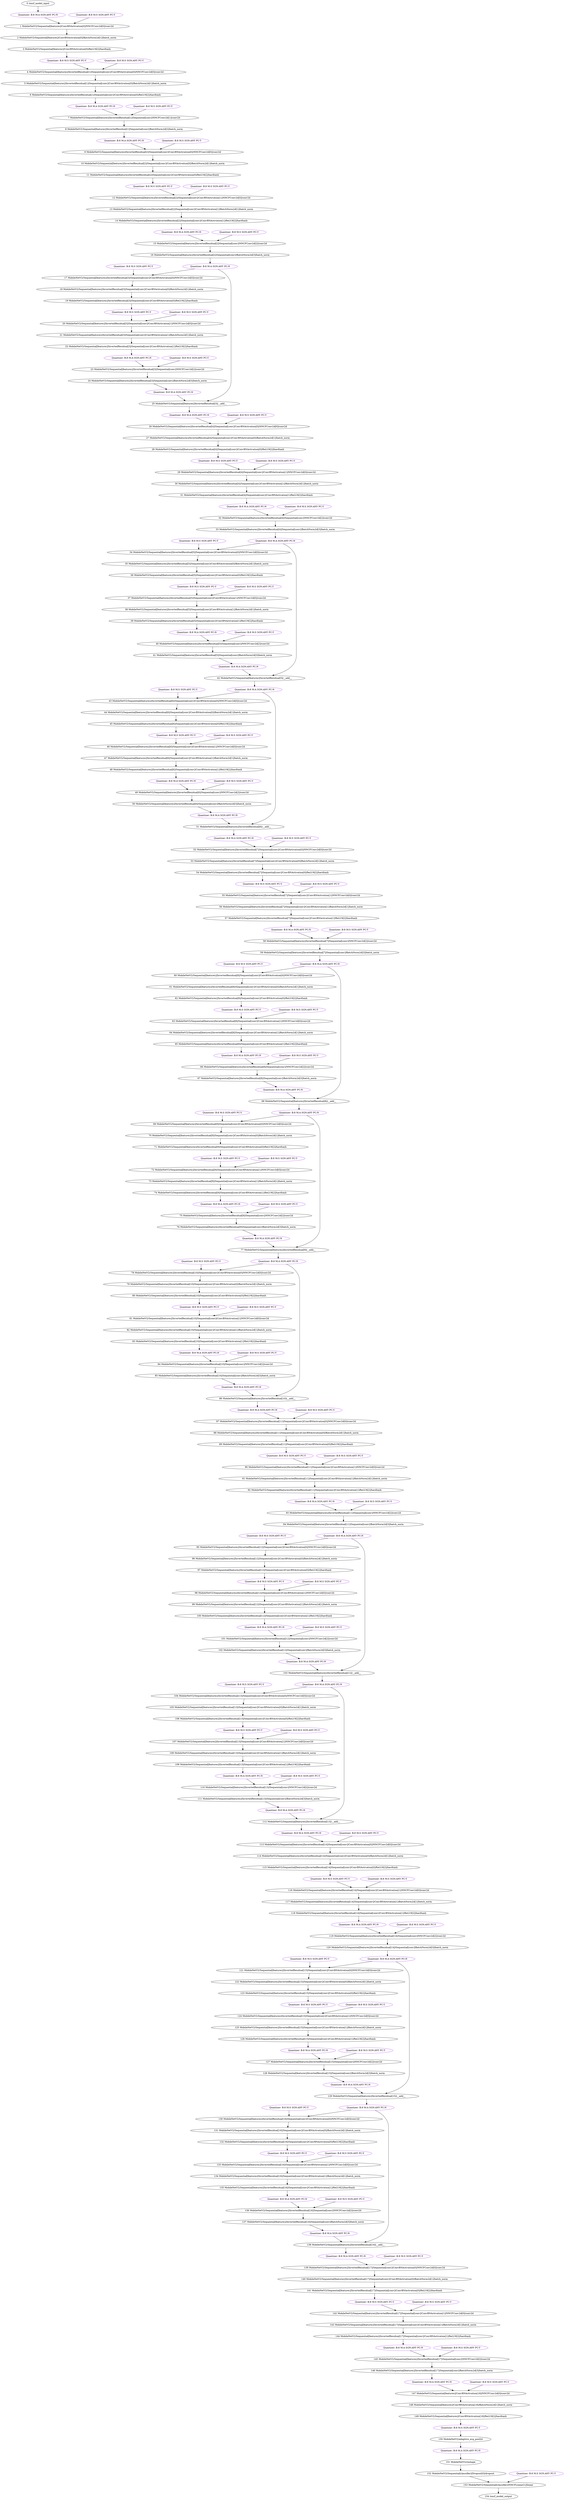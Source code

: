 strict digraph  {
"0 /nncf_model_input" [id=0, scope="", type=nncf_model_input];
"1 MobileNetV2/Sequential[features]/ConvBNActivation[0]/NNCFConv2d[0]/conv2d" [id=1, scope="MobileNetV2/Sequential[features]/ConvBNActivation[0]/NNCFConv2d[0]", type=conv2d];
"2 MobileNetV2/Sequential[features]/ConvBNActivation[0]/BatchNorm2d[1]/batch_norm" [id=2, scope="MobileNetV2/Sequential[features]/ConvBNActivation[0]/BatchNorm2d[1]", type=batch_norm];
"3 MobileNetV2/Sequential[features]/ConvBNActivation[0]/ReLU6[2]/hardtanh" [id=3, scope="MobileNetV2/Sequential[features]/ConvBNActivation[0]/ReLU6[2]", type=hardtanh];
"4 MobileNetV2/Sequential[features]/InvertedResidual[1]/Sequential[conv]/ConvBNActivation[0]/NNCFConv2d[0]/conv2d" [id=4, scope="MobileNetV2/Sequential[features]/InvertedResidual[1]/Sequential[conv]/ConvBNActivation[0]/NNCFConv2d[0]", type=conv2d];
"5 MobileNetV2/Sequential[features]/InvertedResidual[1]/Sequential[conv]/ConvBNActivation[0]/BatchNorm2d[1]/batch_norm" [id=5, scope="MobileNetV2/Sequential[features]/InvertedResidual[1]/Sequential[conv]/ConvBNActivation[0]/BatchNorm2d[1]", type=batch_norm];
"6 MobileNetV2/Sequential[features]/InvertedResidual[1]/Sequential[conv]/ConvBNActivation[0]/ReLU6[2]/hardtanh" [id=6, scope="MobileNetV2/Sequential[features]/InvertedResidual[1]/Sequential[conv]/ConvBNActivation[0]/ReLU6[2]", type=hardtanh];
"7 MobileNetV2/Sequential[features]/InvertedResidual[1]/Sequential[conv]/NNCFConv2d[1]/conv2d" [id=7, scope="MobileNetV2/Sequential[features]/InvertedResidual[1]/Sequential[conv]/NNCFConv2d[1]", type=conv2d];
"8 MobileNetV2/Sequential[features]/InvertedResidual[1]/Sequential[conv]/BatchNorm2d[2]/batch_norm" [id=8, scope="MobileNetV2/Sequential[features]/InvertedResidual[1]/Sequential[conv]/BatchNorm2d[2]", type=batch_norm];
"9 MobileNetV2/Sequential[features]/InvertedResidual[2]/Sequential[conv]/ConvBNActivation[0]/NNCFConv2d[0]/conv2d" [id=9, scope="MobileNetV2/Sequential[features]/InvertedResidual[2]/Sequential[conv]/ConvBNActivation[0]/NNCFConv2d[0]", type=conv2d];
"10 MobileNetV2/Sequential[features]/InvertedResidual[2]/Sequential[conv]/ConvBNActivation[0]/BatchNorm2d[1]/batch_norm" [id=10, scope="MobileNetV2/Sequential[features]/InvertedResidual[2]/Sequential[conv]/ConvBNActivation[0]/BatchNorm2d[1]", type=batch_norm];
"11 MobileNetV2/Sequential[features]/InvertedResidual[2]/Sequential[conv]/ConvBNActivation[0]/ReLU6[2]/hardtanh" [id=11, scope="MobileNetV2/Sequential[features]/InvertedResidual[2]/Sequential[conv]/ConvBNActivation[0]/ReLU6[2]", type=hardtanh];
"12 MobileNetV2/Sequential[features]/InvertedResidual[2]/Sequential[conv]/ConvBNActivation[1]/NNCFConv2d[0]/conv2d" [id=12, scope="MobileNetV2/Sequential[features]/InvertedResidual[2]/Sequential[conv]/ConvBNActivation[1]/NNCFConv2d[0]", type=conv2d];
"13 MobileNetV2/Sequential[features]/InvertedResidual[2]/Sequential[conv]/ConvBNActivation[1]/BatchNorm2d[1]/batch_norm" [id=13, scope="MobileNetV2/Sequential[features]/InvertedResidual[2]/Sequential[conv]/ConvBNActivation[1]/BatchNorm2d[1]", type=batch_norm];
"14 MobileNetV2/Sequential[features]/InvertedResidual[2]/Sequential[conv]/ConvBNActivation[1]/ReLU6[2]/hardtanh" [id=14, scope="MobileNetV2/Sequential[features]/InvertedResidual[2]/Sequential[conv]/ConvBNActivation[1]/ReLU6[2]", type=hardtanh];
"15 MobileNetV2/Sequential[features]/InvertedResidual[2]/Sequential[conv]/NNCFConv2d[2]/conv2d" [id=15, scope="MobileNetV2/Sequential[features]/InvertedResidual[2]/Sequential[conv]/NNCFConv2d[2]", type=conv2d];
"16 MobileNetV2/Sequential[features]/InvertedResidual[2]/Sequential[conv]/BatchNorm2d[3]/batch_norm" [id=16, scope="MobileNetV2/Sequential[features]/InvertedResidual[2]/Sequential[conv]/BatchNorm2d[3]", type=batch_norm];
"17 MobileNetV2/Sequential[features]/InvertedResidual[3]/Sequential[conv]/ConvBNActivation[0]/NNCFConv2d[0]/conv2d" [id=17, scope="MobileNetV2/Sequential[features]/InvertedResidual[3]/Sequential[conv]/ConvBNActivation[0]/NNCFConv2d[0]", type=conv2d];
"18 MobileNetV2/Sequential[features]/InvertedResidual[3]/Sequential[conv]/ConvBNActivation[0]/BatchNorm2d[1]/batch_norm" [id=18, scope="MobileNetV2/Sequential[features]/InvertedResidual[3]/Sequential[conv]/ConvBNActivation[0]/BatchNorm2d[1]", type=batch_norm];
"19 MobileNetV2/Sequential[features]/InvertedResidual[3]/Sequential[conv]/ConvBNActivation[0]/ReLU6[2]/hardtanh" [id=19, scope="MobileNetV2/Sequential[features]/InvertedResidual[3]/Sequential[conv]/ConvBNActivation[0]/ReLU6[2]", type=hardtanh];
"20 MobileNetV2/Sequential[features]/InvertedResidual[3]/Sequential[conv]/ConvBNActivation[1]/NNCFConv2d[0]/conv2d" [id=20, scope="MobileNetV2/Sequential[features]/InvertedResidual[3]/Sequential[conv]/ConvBNActivation[1]/NNCFConv2d[0]", type=conv2d];
"21 MobileNetV2/Sequential[features]/InvertedResidual[3]/Sequential[conv]/ConvBNActivation[1]/BatchNorm2d[1]/batch_norm" [id=21, scope="MobileNetV2/Sequential[features]/InvertedResidual[3]/Sequential[conv]/ConvBNActivation[1]/BatchNorm2d[1]", type=batch_norm];
"22 MobileNetV2/Sequential[features]/InvertedResidual[3]/Sequential[conv]/ConvBNActivation[1]/ReLU6[2]/hardtanh" [id=22, scope="MobileNetV2/Sequential[features]/InvertedResidual[3]/Sequential[conv]/ConvBNActivation[1]/ReLU6[2]", type=hardtanh];
"23 MobileNetV2/Sequential[features]/InvertedResidual[3]/Sequential[conv]/NNCFConv2d[2]/conv2d" [id=23, scope="MobileNetV2/Sequential[features]/InvertedResidual[3]/Sequential[conv]/NNCFConv2d[2]", type=conv2d];
"24 MobileNetV2/Sequential[features]/InvertedResidual[3]/Sequential[conv]/BatchNorm2d[3]/batch_norm" [id=24, scope="MobileNetV2/Sequential[features]/InvertedResidual[3]/Sequential[conv]/BatchNorm2d[3]", type=batch_norm];
"25 MobileNetV2/Sequential[features]/InvertedResidual[3]/__add__" [id=25, scope="MobileNetV2/Sequential[features]/InvertedResidual[3]", type=__add__];
"26 MobileNetV2/Sequential[features]/InvertedResidual[4]/Sequential[conv]/ConvBNActivation[0]/NNCFConv2d[0]/conv2d" [id=26, scope="MobileNetV2/Sequential[features]/InvertedResidual[4]/Sequential[conv]/ConvBNActivation[0]/NNCFConv2d[0]", type=conv2d];
"27 MobileNetV2/Sequential[features]/InvertedResidual[4]/Sequential[conv]/ConvBNActivation[0]/BatchNorm2d[1]/batch_norm" [id=27, scope="MobileNetV2/Sequential[features]/InvertedResidual[4]/Sequential[conv]/ConvBNActivation[0]/BatchNorm2d[1]", type=batch_norm];
"28 MobileNetV2/Sequential[features]/InvertedResidual[4]/Sequential[conv]/ConvBNActivation[0]/ReLU6[2]/hardtanh" [id=28, scope="MobileNetV2/Sequential[features]/InvertedResidual[4]/Sequential[conv]/ConvBNActivation[0]/ReLU6[2]", type=hardtanh];
"29 MobileNetV2/Sequential[features]/InvertedResidual[4]/Sequential[conv]/ConvBNActivation[1]/NNCFConv2d[0]/conv2d" [id=29, scope="MobileNetV2/Sequential[features]/InvertedResidual[4]/Sequential[conv]/ConvBNActivation[1]/NNCFConv2d[0]", type=conv2d];
"30 MobileNetV2/Sequential[features]/InvertedResidual[4]/Sequential[conv]/ConvBNActivation[1]/BatchNorm2d[1]/batch_norm" [id=30, scope="MobileNetV2/Sequential[features]/InvertedResidual[4]/Sequential[conv]/ConvBNActivation[1]/BatchNorm2d[1]", type=batch_norm];
"31 MobileNetV2/Sequential[features]/InvertedResidual[4]/Sequential[conv]/ConvBNActivation[1]/ReLU6[2]/hardtanh" [id=31, scope="MobileNetV2/Sequential[features]/InvertedResidual[4]/Sequential[conv]/ConvBNActivation[1]/ReLU6[2]", type=hardtanh];
"32 MobileNetV2/Sequential[features]/InvertedResidual[4]/Sequential[conv]/NNCFConv2d[2]/conv2d" [id=32, scope="MobileNetV2/Sequential[features]/InvertedResidual[4]/Sequential[conv]/NNCFConv2d[2]", type=conv2d];
"33 MobileNetV2/Sequential[features]/InvertedResidual[4]/Sequential[conv]/BatchNorm2d[3]/batch_norm" [id=33, scope="MobileNetV2/Sequential[features]/InvertedResidual[4]/Sequential[conv]/BatchNorm2d[3]", type=batch_norm];
"34 MobileNetV2/Sequential[features]/InvertedResidual[5]/Sequential[conv]/ConvBNActivation[0]/NNCFConv2d[0]/conv2d" [id=34, scope="MobileNetV2/Sequential[features]/InvertedResidual[5]/Sequential[conv]/ConvBNActivation[0]/NNCFConv2d[0]", type=conv2d];
"35 MobileNetV2/Sequential[features]/InvertedResidual[5]/Sequential[conv]/ConvBNActivation[0]/BatchNorm2d[1]/batch_norm" [id=35, scope="MobileNetV2/Sequential[features]/InvertedResidual[5]/Sequential[conv]/ConvBNActivation[0]/BatchNorm2d[1]", type=batch_norm];
"36 MobileNetV2/Sequential[features]/InvertedResidual[5]/Sequential[conv]/ConvBNActivation[0]/ReLU6[2]/hardtanh" [id=36, scope="MobileNetV2/Sequential[features]/InvertedResidual[5]/Sequential[conv]/ConvBNActivation[0]/ReLU6[2]", type=hardtanh];
"37 MobileNetV2/Sequential[features]/InvertedResidual[5]/Sequential[conv]/ConvBNActivation[1]/NNCFConv2d[0]/conv2d" [id=37, scope="MobileNetV2/Sequential[features]/InvertedResidual[5]/Sequential[conv]/ConvBNActivation[1]/NNCFConv2d[0]", type=conv2d];
"38 MobileNetV2/Sequential[features]/InvertedResidual[5]/Sequential[conv]/ConvBNActivation[1]/BatchNorm2d[1]/batch_norm" [id=38, scope="MobileNetV2/Sequential[features]/InvertedResidual[5]/Sequential[conv]/ConvBNActivation[1]/BatchNorm2d[1]", type=batch_norm];
"39 MobileNetV2/Sequential[features]/InvertedResidual[5]/Sequential[conv]/ConvBNActivation[1]/ReLU6[2]/hardtanh" [id=39, scope="MobileNetV2/Sequential[features]/InvertedResidual[5]/Sequential[conv]/ConvBNActivation[1]/ReLU6[2]", type=hardtanh];
"40 MobileNetV2/Sequential[features]/InvertedResidual[5]/Sequential[conv]/NNCFConv2d[2]/conv2d" [id=40, scope="MobileNetV2/Sequential[features]/InvertedResidual[5]/Sequential[conv]/NNCFConv2d[2]", type=conv2d];
"41 MobileNetV2/Sequential[features]/InvertedResidual[5]/Sequential[conv]/BatchNorm2d[3]/batch_norm" [id=41, scope="MobileNetV2/Sequential[features]/InvertedResidual[5]/Sequential[conv]/BatchNorm2d[3]", type=batch_norm];
"42 MobileNetV2/Sequential[features]/InvertedResidual[5]/__add__" [id=42, scope="MobileNetV2/Sequential[features]/InvertedResidual[5]", type=__add__];
"43 MobileNetV2/Sequential[features]/InvertedResidual[6]/Sequential[conv]/ConvBNActivation[0]/NNCFConv2d[0]/conv2d" [id=43, scope="MobileNetV2/Sequential[features]/InvertedResidual[6]/Sequential[conv]/ConvBNActivation[0]/NNCFConv2d[0]", type=conv2d];
"44 MobileNetV2/Sequential[features]/InvertedResidual[6]/Sequential[conv]/ConvBNActivation[0]/BatchNorm2d[1]/batch_norm" [id=44, scope="MobileNetV2/Sequential[features]/InvertedResidual[6]/Sequential[conv]/ConvBNActivation[0]/BatchNorm2d[1]", type=batch_norm];
"45 MobileNetV2/Sequential[features]/InvertedResidual[6]/Sequential[conv]/ConvBNActivation[0]/ReLU6[2]/hardtanh" [id=45, scope="MobileNetV2/Sequential[features]/InvertedResidual[6]/Sequential[conv]/ConvBNActivation[0]/ReLU6[2]", type=hardtanh];
"46 MobileNetV2/Sequential[features]/InvertedResidual[6]/Sequential[conv]/ConvBNActivation[1]/NNCFConv2d[0]/conv2d" [id=46, scope="MobileNetV2/Sequential[features]/InvertedResidual[6]/Sequential[conv]/ConvBNActivation[1]/NNCFConv2d[0]", type=conv2d];
"47 MobileNetV2/Sequential[features]/InvertedResidual[6]/Sequential[conv]/ConvBNActivation[1]/BatchNorm2d[1]/batch_norm" [id=47, scope="MobileNetV2/Sequential[features]/InvertedResidual[6]/Sequential[conv]/ConvBNActivation[1]/BatchNorm2d[1]", type=batch_norm];
"48 MobileNetV2/Sequential[features]/InvertedResidual[6]/Sequential[conv]/ConvBNActivation[1]/ReLU6[2]/hardtanh" [id=48, scope="MobileNetV2/Sequential[features]/InvertedResidual[6]/Sequential[conv]/ConvBNActivation[1]/ReLU6[2]", type=hardtanh];
"49 MobileNetV2/Sequential[features]/InvertedResidual[6]/Sequential[conv]/NNCFConv2d[2]/conv2d" [id=49, scope="MobileNetV2/Sequential[features]/InvertedResidual[6]/Sequential[conv]/NNCFConv2d[2]", type=conv2d];
"50 MobileNetV2/Sequential[features]/InvertedResidual[6]/Sequential[conv]/BatchNorm2d[3]/batch_norm" [id=50, scope="MobileNetV2/Sequential[features]/InvertedResidual[6]/Sequential[conv]/BatchNorm2d[3]", type=batch_norm];
"51 MobileNetV2/Sequential[features]/InvertedResidual[6]/__add__" [id=51, scope="MobileNetV2/Sequential[features]/InvertedResidual[6]", type=__add__];
"52 MobileNetV2/Sequential[features]/InvertedResidual[7]/Sequential[conv]/ConvBNActivation[0]/NNCFConv2d[0]/conv2d" [id=52, scope="MobileNetV2/Sequential[features]/InvertedResidual[7]/Sequential[conv]/ConvBNActivation[0]/NNCFConv2d[0]", type=conv2d];
"53 MobileNetV2/Sequential[features]/InvertedResidual[7]/Sequential[conv]/ConvBNActivation[0]/BatchNorm2d[1]/batch_norm" [id=53, scope="MobileNetV2/Sequential[features]/InvertedResidual[7]/Sequential[conv]/ConvBNActivation[0]/BatchNorm2d[1]", type=batch_norm];
"54 MobileNetV2/Sequential[features]/InvertedResidual[7]/Sequential[conv]/ConvBNActivation[0]/ReLU6[2]/hardtanh" [id=54, scope="MobileNetV2/Sequential[features]/InvertedResidual[7]/Sequential[conv]/ConvBNActivation[0]/ReLU6[2]", type=hardtanh];
"55 MobileNetV2/Sequential[features]/InvertedResidual[7]/Sequential[conv]/ConvBNActivation[1]/NNCFConv2d[0]/conv2d" [id=55, scope="MobileNetV2/Sequential[features]/InvertedResidual[7]/Sequential[conv]/ConvBNActivation[1]/NNCFConv2d[0]", type=conv2d];
"56 MobileNetV2/Sequential[features]/InvertedResidual[7]/Sequential[conv]/ConvBNActivation[1]/BatchNorm2d[1]/batch_norm" [id=56, scope="MobileNetV2/Sequential[features]/InvertedResidual[7]/Sequential[conv]/ConvBNActivation[1]/BatchNorm2d[1]", type=batch_norm];
"57 MobileNetV2/Sequential[features]/InvertedResidual[7]/Sequential[conv]/ConvBNActivation[1]/ReLU6[2]/hardtanh" [id=57, scope="MobileNetV2/Sequential[features]/InvertedResidual[7]/Sequential[conv]/ConvBNActivation[1]/ReLU6[2]", type=hardtanh];
"58 MobileNetV2/Sequential[features]/InvertedResidual[7]/Sequential[conv]/NNCFConv2d[2]/conv2d" [id=58, scope="MobileNetV2/Sequential[features]/InvertedResidual[7]/Sequential[conv]/NNCFConv2d[2]", type=conv2d];
"59 MobileNetV2/Sequential[features]/InvertedResidual[7]/Sequential[conv]/BatchNorm2d[3]/batch_norm" [id=59, scope="MobileNetV2/Sequential[features]/InvertedResidual[7]/Sequential[conv]/BatchNorm2d[3]", type=batch_norm];
"60 MobileNetV2/Sequential[features]/InvertedResidual[8]/Sequential[conv]/ConvBNActivation[0]/NNCFConv2d[0]/conv2d" [id=60, scope="MobileNetV2/Sequential[features]/InvertedResidual[8]/Sequential[conv]/ConvBNActivation[0]/NNCFConv2d[0]", type=conv2d];
"61 MobileNetV2/Sequential[features]/InvertedResidual[8]/Sequential[conv]/ConvBNActivation[0]/BatchNorm2d[1]/batch_norm" [id=61, scope="MobileNetV2/Sequential[features]/InvertedResidual[8]/Sequential[conv]/ConvBNActivation[0]/BatchNorm2d[1]", type=batch_norm];
"62 MobileNetV2/Sequential[features]/InvertedResidual[8]/Sequential[conv]/ConvBNActivation[0]/ReLU6[2]/hardtanh" [id=62, scope="MobileNetV2/Sequential[features]/InvertedResidual[8]/Sequential[conv]/ConvBNActivation[0]/ReLU6[2]", type=hardtanh];
"63 MobileNetV2/Sequential[features]/InvertedResidual[8]/Sequential[conv]/ConvBNActivation[1]/NNCFConv2d[0]/conv2d" [id=63, scope="MobileNetV2/Sequential[features]/InvertedResidual[8]/Sequential[conv]/ConvBNActivation[1]/NNCFConv2d[0]", type=conv2d];
"64 MobileNetV2/Sequential[features]/InvertedResidual[8]/Sequential[conv]/ConvBNActivation[1]/BatchNorm2d[1]/batch_norm" [id=64, scope="MobileNetV2/Sequential[features]/InvertedResidual[8]/Sequential[conv]/ConvBNActivation[1]/BatchNorm2d[1]", type=batch_norm];
"65 MobileNetV2/Sequential[features]/InvertedResidual[8]/Sequential[conv]/ConvBNActivation[1]/ReLU6[2]/hardtanh" [id=65, scope="MobileNetV2/Sequential[features]/InvertedResidual[8]/Sequential[conv]/ConvBNActivation[1]/ReLU6[2]", type=hardtanh];
"66 MobileNetV2/Sequential[features]/InvertedResidual[8]/Sequential[conv]/NNCFConv2d[2]/conv2d" [id=66, scope="MobileNetV2/Sequential[features]/InvertedResidual[8]/Sequential[conv]/NNCFConv2d[2]", type=conv2d];
"67 MobileNetV2/Sequential[features]/InvertedResidual[8]/Sequential[conv]/BatchNorm2d[3]/batch_norm" [id=67, scope="MobileNetV2/Sequential[features]/InvertedResidual[8]/Sequential[conv]/BatchNorm2d[3]", type=batch_norm];
"68 MobileNetV2/Sequential[features]/InvertedResidual[8]/__add__" [id=68, scope="MobileNetV2/Sequential[features]/InvertedResidual[8]", type=__add__];
"69 MobileNetV2/Sequential[features]/InvertedResidual[9]/Sequential[conv]/ConvBNActivation[0]/NNCFConv2d[0]/conv2d" [id=69, scope="MobileNetV2/Sequential[features]/InvertedResidual[9]/Sequential[conv]/ConvBNActivation[0]/NNCFConv2d[0]", type=conv2d];
"70 MobileNetV2/Sequential[features]/InvertedResidual[9]/Sequential[conv]/ConvBNActivation[0]/BatchNorm2d[1]/batch_norm" [id=70, scope="MobileNetV2/Sequential[features]/InvertedResidual[9]/Sequential[conv]/ConvBNActivation[0]/BatchNorm2d[1]", type=batch_norm];
"71 MobileNetV2/Sequential[features]/InvertedResidual[9]/Sequential[conv]/ConvBNActivation[0]/ReLU6[2]/hardtanh" [id=71, scope="MobileNetV2/Sequential[features]/InvertedResidual[9]/Sequential[conv]/ConvBNActivation[0]/ReLU6[2]", type=hardtanh];
"72 MobileNetV2/Sequential[features]/InvertedResidual[9]/Sequential[conv]/ConvBNActivation[1]/NNCFConv2d[0]/conv2d" [id=72, scope="MobileNetV2/Sequential[features]/InvertedResidual[9]/Sequential[conv]/ConvBNActivation[1]/NNCFConv2d[0]", type=conv2d];
"73 MobileNetV2/Sequential[features]/InvertedResidual[9]/Sequential[conv]/ConvBNActivation[1]/BatchNorm2d[1]/batch_norm" [id=73, scope="MobileNetV2/Sequential[features]/InvertedResidual[9]/Sequential[conv]/ConvBNActivation[1]/BatchNorm2d[1]", type=batch_norm];
"74 MobileNetV2/Sequential[features]/InvertedResidual[9]/Sequential[conv]/ConvBNActivation[1]/ReLU6[2]/hardtanh" [id=74, scope="MobileNetV2/Sequential[features]/InvertedResidual[9]/Sequential[conv]/ConvBNActivation[1]/ReLU6[2]", type=hardtanh];
"75 MobileNetV2/Sequential[features]/InvertedResidual[9]/Sequential[conv]/NNCFConv2d[2]/conv2d" [id=75, scope="MobileNetV2/Sequential[features]/InvertedResidual[9]/Sequential[conv]/NNCFConv2d[2]", type=conv2d];
"76 MobileNetV2/Sequential[features]/InvertedResidual[9]/Sequential[conv]/BatchNorm2d[3]/batch_norm" [id=76, scope="MobileNetV2/Sequential[features]/InvertedResidual[9]/Sequential[conv]/BatchNorm2d[3]", type=batch_norm];
"77 MobileNetV2/Sequential[features]/InvertedResidual[9]/__add__" [id=77, scope="MobileNetV2/Sequential[features]/InvertedResidual[9]", type=__add__];
"78 MobileNetV2/Sequential[features]/InvertedResidual[10]/Sequential[conv]/ConvBNActivation[0]/NNCFConv2d[0]/conv2d" [id=78, scope="MobileNetV2/Sequential[features]/InvertedResidual[10]/Sequential[conv]/ConvBNActivation[0]/NNCFConv2d[0]", type=conv2d];
"79 MobileNetV2/Sequential[features]/InvertedResidual[10]/Sequential[conv]/ConvBNActivation[0]/BatchNorm2d[1]/batch_norm" [id=79, scope="MobileNetV2/Sequential[features]/InvertedResidual[10]/Sequential[conv]/ConvBNActivation[0]/BatchNorm2d[1]", type=batch_norm];
"80 MobileNetV2/Sequential[features]/InvertedResidual[10]/Sequential[conv]/ConvBNActivation[0]/ReLU6[2]/hardtanh" [id=80, scope="MobileNetV2/Sequential[features]/InvertedResidual[10]/Sequential[conv]/ConvBNActivation[0]/ReLU6[2]", type=hardtanh];
"81 MobileNetV2/Sequential[features]/InvertedResidual[10]/Sequential[conv]/ConvBNActivation[1]/NNCFConv2d[0]/conv2d" [id=81, scope="MobileNetV2/Sequential[features]/InvertedResidual[10]/Sequential[conv]/ConvBNActivation[1]/NNCFConv2d[0]", type=conv2d];
"82 MobileNetV2/Sequential[features]/InvertedResidual[10]/Sequential[conv]/ConvBNActivation[1]/BatchNorm2d[1]/batch_norm" [id=82, scope="MobileNetV2/Sequential[features]/InvertedResidual[10]/Sequential[conv]/ConvBNActivation[1]/BatchNorm2d[1]", type=batch_norm];
"83 MobileNetV2/Sequential[features]/InvertedResidual[10]/Sequential[conv]/ConvBNActivation[1]/ReLU6[2]/hardtanh" [id=83, scope="MobileNetV2/Sequential[features]/InvertedResidual[10]/Sequential[conv]/ConvBNActivation[1]/ReLU6[2]", type=hardtanh];
"84 MobileNetV2/Sequential[features]/InvertedResidual[10]/Sequential[conv]/NNCFConv2d[2]/conv2d" [id=84, scope="MobileNetV2/Sequential[features]/InvertedResidual[10]/Sequential[conv]/NNCFConv2d[2]", type=conv2d];
"85 MobileNetV2/Sequential[features]/InvertedResidual[10]/Sequential[conv]/BatchNorm2d[3]/batch_norm" [id=85, scope="MobileNetV2/Sequential[features]/InvertedResidual[10]/Sequential[conv]/BatchNorm2d[3]", type=batch_norm];
"86 MobileNetV2/Sequential[features]/InvertedResidual[10]/__add__" [id=86, scope="MobileNetV2/Sequential[features]/InvertedResidual[10]", type=__add__];
"87 MobileNetV2/Sequential[features]/InvertedResidual[11]/Sequential[conv]/ConvBNActivation[0]/NNCFConv2d[0]/conv2d" [id=87, scope="MobileNetV2/Sequential[features]/InvertedResidual[11]/Sequential[conv]/ConvBNActivation[0]/NNCFConv2d[0]", type=conv2d];
"88 MobileNetV2/Sequential[features]/InvertedResidual[11]/Sequential[conv]/ConvBNActivation[0]/BatchNorm2d[1]/batch_norm" [id=88, scope="MobileNetV2/Sequential[features]/InvertedResidual[11]/Sequential[conv]/ConvBNActivation[0]/BatchNorm2d[1]", type=batch_norm];
"89 MobileNetV2/Sequential[features]/InvertedResidual[11]/Sequential[conv]/ConvBNActivation[0]/ReLU6[2]/hardtanh" [id=89, scope="MobileNetV2/Sequential[features]/InvertedResidual[11]/Sequential[conv]/ConvBNActivation[0]/ReLU6[2]", type=hardtanh];
"90 MobileNetV2/Sequential[features]/InvertedResidual[11]/Sequential[conv]/ConvBNActivation[1]/NNCFConv2d[0]/conv2d" [id=90, scope="MobileNetV2/Sequential[features]/InvertedResidual[11]/Sequential[conv]/ConvBNActivation[1]/NNCFConv2d[0]", type=conv2d];
"91 MobileNetV2/Sequential[features]/InvertedResidual[11]/Sequential[conv]/ConvBNActivation[1]/BatchNorm2d[1]/batch_norm" [id=91, scope="MobileNetV2/Sequential[features]/InvertedResidual[11]/Sequential[conv]/ConvBNActivation[1]/BatchNorm2d[1]", type=batch_norm];
"92 MobileNetV2/Sequential[features]/InvertedResidual[11]/Sequential[conv]/ConvBNActivation[1]/ReLU6[2]/hardtanh" [id=92, scope="MobileNetV2/Sequential[features]/InvertedResidual[11]/Sequential[conv]/ConvBNActivation[1]/ReLU6[2]", type=hardtanh];
"93 MobileNetV2/Sequential[features]/InvertedResidual[11]/Sequential[conv]/NNCFConv2d[2]/conv2d" [id=93, scope="MobileNetV2/Sequential[features]/InvertedResidual[11]/Sequential[conv]/NNCFConv2d[2]", type=conv2d];
"94 MobileNetV2/Sequential[features]/InvertedResidual[11]/Sequential[conv]/BatchNorm2d[3]/batch_norm" [id=94, scope="MobileNetV2/Sequential[features]/InvertedResidual[11]/Sequential[conv]/BatchNorm2d[3]", type=batch_norm];
"95 MobileNetV2/Sequential[features]/InvertedResidual[12]/Sequential[conv]/ConvBNActivation[0]/NNCFConv2d[0]/conv2d" [id=95, scope="MobileNetV2/Sequential[features]/InvertedResidual[12]/Sequential[conv]/ConvBNActivation[0]/NNCFConv2d[0]", type=conv2d];
"96 MobileNetV2/Sequential[features]/InvertedResidual[12]/Sequential[conv]/ConvBNActivation[0]/BatchNorm2d[1]/batch_norm" [id=96, scope="MobileNetV2/Sequential[features]/InvertedResidual[12]/Sequential[conv]/ConvBNActivation[0]/BatchNorm2d[1]", type=batch_norm];
"97 MobileNetV2/Sequential[features]/InvertedResidual[12]/Sequential[conv]/ConvBNActivation[0]/ReLU6[2]/hardtanh" [id=97, scope="MobileNetV2/Sequential[features]/InvertedResidual[12]/Sequential[conv]/ConvBNActivation[0]/ReLU6[2]", type=hardtanh];
"98 MobileNetV2/Sequential[features]/InvertedResidual[12]/Sequential[conv]/ConvBNActivation[1]/NNCFConv2d[0]/conv2d" [id=98, scope="MobileNetV2/Sequential[features]/InvertedResidual[12]/Sequential[conv]/ConvBNActivation[1]/NNCFConv2d[0]", type=conv2d];
"99 MobileNetV2/Sequential[features]/InvertedResidual[12]/Sequential[conv]/ConvBNActivation[1]/BatchNorm2d[1]/batch_norm" [id=99, scope="MobileNetV2/Sequential[features]/InvertedResidual[12]/Sequential[conv]/ConvBNActivation[1]/BatchNorm2d[1]", type=batch_norm];
"100 MobileNetV2/Sequential[features]/InvertedResidual[12]/Sequential[conv]/ConvBNActivation[1]/ReLU6[2]/hardtanh" [id=100, scope="MobileNetV2/Sequential[features]/InvertedResidual[12]/Sequential[conv]/ConvBNActivation[1]/ReLU6[2]", type=hardtanh];
"101 MobileNetV2/Sequential[features]/InvertedResidual[12]/Sequential[conv]/NNCFConv2d[2]/conv2d" [id=101, scope="MobileNetV2/Sequential[features]/InvertedResidual[12]/Sequential[conv]/NNCFConv2d[2]", type=conv2d];
"102 MobileNetV2/Sequential[features]/InvertedResidual[12]/Sequential[conv]/BatchNorm2d[3]/batch_norm" [id=102, scope="MobileNetV2/Sequential[features]/InvertedResidual[12]/Sequential[conv]/BatchNorm2d[3]", type=batch_norm];
"103 MobileNetV2/Sequential[features]/InvertedResidual[12]/__add__" [id=103, scope="MobileNetV2/Sequential[features]/InvertedResidual[12]", type=__add__];
"104 MobileNetV2/Sequential[features]/InvertedResidual[13]/Sequential[conv]/ConvBNActivation[0]/NNCFConv2d[0]/conv2d" [id=104, scope="MobileNetV2/Sequential[features]/InvertedResidual[13]/Sequential[conv]/ConvBNActivation[0]/NNCFConv2d[0]", type=conv2d];
"105 MobileNetV2/Sequential[features]/InvertedResidual[13]/Sequential[conv]/ConvBNActivation[0]/BatchNorm2d[1]/batch_norm" [id=105, scope="MobileNetV2/Sequential[features]/InvertedResidual[13]/Sequential[conv]/ConvBNActivation[0]/BatchNorm2d[1]", type=batch_norm];
"106 MobileNetV2/Sequential[features]/InvertedResidual[13]/Sequential[conv]/ConvBNActivation[0]/ReLU6[2]/hardtanh" [id=106, scope="MobileNetV2/Sequential[features]/InvertedResidual[13]/Sequential[conv]/ConvBNActivation[0]/ReLU6[2]", type=hardtanh];
"107 MobileNetV2/Sequential[features]/InvertedResidual[13]/Sequential[conv]/ConvBNActivation[1]/NNCFConv2d[0]/conv2d" [id=107, scope="MobileNetV2/Sequential[features]/InvertedResidual[13]/Sequential[conv]/ConvBNActivation[1]/NNCFConv2d[0]", type=conv2d];
"108 MobileNetV2/Sequential[features]/InvertedResidual[13]/Sequential[conv]/ConvBNActivation[1]/BatchNorm2d[1]/batch_norm" [id=108, scope="MobileNetV2/Sequential[features]/InvertedResidual[13]/Sequential[conv]/ConvBNActivation[1]/BatchNorm2d[1]", type=batch_norm];
"109 MobileNetV2/Sequential[features]/InvertedResidual[13]/Sequential[conv]/ConvBNActivation[1]/ReLU6[2]/hardtanh" [id=109, scope="MobileNetV2/Sequential[features]/InvertedResidual[13]/Sequential[conv]/ConvBNActivation[1]/ReLU6[2]", type=hardtanh];
"110 MobileNetV2/Sequential[features]/InvertedResidual[13]/Sequential[conv]/NNCFConv2d[2]/conv2d" [id=110, scope="MobileNetV2/Sequential[features]/InvertedResidual[13]/Sequential[conv]/NNCFConv2d[2]", type=conv2d];
"111 MobileNetV2/Sequential[features]/InvertedResidual[13]/Sequential[conv]/BatchNorm2d[3]/batch_norm" [id=111, scope="MobileNetV2/Sequential[features]/InvertedResidual[13]/Sequential[conv]/BatchNorm2d[3]", type=batch_norm];
"112 MobileNetV2/Sequential[features]/InvertedResidual[13]/__add__" [id=112, scope="MobileNetV2/Sequential[features]/InvertedResidual[13]", type=__add__];
"113 MobileNetV2/Sequential[features]/InvertedResidual[14]/Sequential[conv]/ConvBNActivation[0]/NNCFConv2d[0]/conv2d" [id=113, scope="MobileNetV2/Sequential[features]/InvertedResidual[14]/Sequential[conv]/ConvBNActivation[0]/NNCFConv2d[0]", type=conv2d];
"114 MobileNetV2/Sequential[features]/InvertedResidual[14]/Sequential[conv]/ConvBNActivation[0]/BatchNorm2d[1]/batch_norm" [id=114, scope="MobileNetV2/Sequential[features]/InvertedResidual[14]/Sequential[conv]/ConvBNActivation[0]/BatchNorm2d[1]", type=batch_norm];
"115 MobileNetV2/Sequential[features]/InvertedResidual[14]/Sequential[conv]/ConvBNActivation[0]/ReLU6[2]/hardtanh" [id=115, scope="MobileNetV2/Sequential[features]/InvertedResidual[14]/Sequential[conv]/ConvBNActivation[0]/ReLU6[2]", type=hardtanh];
"116 MobileNetV2/Sequential[features]/InvertedResidual[14]/Sequential[conv]/ConvBNActivation[1]/NNCFConv2d[0]/conv2d" [id=116, scope="MobileNetV2/Sequential[features]/InvertedResidual[14]/Sequential[conv]/ConvBNActivation[1]/NNCFConv2d[0]", type=conv2d];
"117 MobileNetV2/Sequential[features]/InvertedResidual[14]/Sequential[conv]/ConvBNActivation[1]/BatchNorm2d[1]/batch_norm" [id=117, scope="MobileNetV2/Sequential[features]/InvertedResidual[14]/Sequential[conv]/ConvBNActivation[1]/BatchNorm2d[1]", type=batch_norm];
"118 MobileNetV2/Sequential[features]/InvertedResidual[14]/Sequential[conv]/ConvBNActivation[1]/ReLU6[2]/hardtanh" [id=118, scope="MobileNetV2/Sequential[features]/InvertedResidual[14]/Sequential[conv]/ConvBNActivation[1]/ReLU6[2]", type=hardtanh];
"119 MobileNetV2/Sequential[features]/InvertedResidual[14]/Sequential[conv]/NNCFConv2d[2]/conv2d" [id=119, scope="MobileNetV2/Sequential[features]/InvertedResidual[14]/Sequential[conv]/NNCFConv2d[2]", type=conv2d];
"120 MobileNetV2/Sequential[features]/InvertedResidual[14]/Sequential[conv]/BatchNorm2d[3]/batch_norm" [id=120, scope="MobileNetV2/Sequential[features]/InvertedResidual[14]/Sequential[conv]/BatchNorm2d[3]", type=batch_norm];
"121 MobileNetV2/Sequential[features]/InvertedResidual[15]/Sequential[conv]/ConvBNActivation[0]/NNCFConv2d[0]/conv2d" [id=121, scope="MobileNetV2/Sequential[features]/InvertedResidual[15]/Sequential[conv]/ConvBNActivation[0]/NNCFConv2d[0]", type=conv2d];
"122 MobileNetV2/Sequential[features]/InvertedResidual[15]/Sequential[conv]/ConvBNActivation[0]/BatchNorm2d[1]/batch_norm" [id=122, scope="MobileNetV2/Sequential[features]/InvertedResidual[15]/Sequential[conv]/ConvBNActivation[0]/BatchNorm2d[1]", type=batch_norm];
"123 MobileNetV2/Sequential[features]/InvertedResidual[15]/Sequential[conv]/ConvBNActivation[0]/ReLU6[2]/hardtanh" [id=123, scope="MobileNetV2/Sequential[features]/InvertedResidual[15]/Sequential[conv]/ConvBNActivation[0]/ReLU6[2]", type=hardtanh];
"124 MobileNetV2/Sequential[features]/InvertedResidual[15]/Sequential[conv]/ConvBNActivation[1]/NNCFConv2d[0]/conv2d" [id=124, scope="MobileNetV2/Sequential[features]/InvertedResidual[15]/Sequential[conv]/ConvBNActivation[1]/NNCFConv2d[0]", type=conv2d];
"125 MobileNetV2/Sequential[features]/InvertedResidual[15]/Sequential[conv]/ConvBNActivation[1]/BatchNorm2d[1]/batch_norm" [id=125, scope="MobileNetV2/Sequential[features]/InvertedResidual[15]/Sequential[conv]/ConvBNActivation[1]/BatchNorm2d[1]", type=batch_norm];
"126 MobileNetV2/Sequential[features]/InvertedResidual[15]/Sequential[conv]/ConvBNActivation[1]/ReLU6[2]/hardtanh" [id=126, scope="MobileNetV2/Sequential[features]/InvertedResidual[15]/Sequential[conv]/ConvBNActivation[1]/ReLU6[2]", type=hardtanh];
"127 MobileNetV2/Sequential[features]/InvertedResidual[15]/Sequential[conv]/NNCFConv2d[2]/conv2d" [id=127, scope="MobileNetV2/Sequential[features]/InvertedResidual[15]/Sequential[conv]/NNCFConv2d[2]", type=conv2d];
"128 MobileNetV2/Sequential[features]/InvertedResidual[15]/Sequential[conv]/BatchNorm2d[3]/batch_norm" [id=128, scope="MobileNetV2/Sequential[features]/InvertedResidual[15]/Sequential[conv]/BatchNorm2d[3]", type=batch_norm];
"129 MobileNetV2/Sequential[features]/InvertedResidual[15]/__add__" [id=129, scope="MobileNetV2/Sequential[features]/InvertedResidual[15]", type=__add__];
"130 MobileNetV2/Sequential[features]/InvertedResidual[16]/Sequential[conv]/ConvBNActivation[0]/NNCFConv2d[0]/conv2d" [id=130, scope="MobileNetV2/Sequential[features]/InvertedResidual[16]/Sequential[conv]/ConvBNActivation[0]/NNCFConv2d[0]", type=conv2d];
"131 MobileNetV2/Sequential[features]/InvertedResidual[16]/Sequential[conv]/ConvBNActivation[0]/BatchNorm2d[1]/batch_norm" [id=131, scope="MobileNetV2/Sequential[features]/InvertedResidual[16]/Sequential[conv]/ConvBNActivation[0]/BatchNorm2d[1]", type=batch_norm];
"132 MobileNetV2/Sequential[features]/InvertedResidual[16]/Sequential[conv]/ConvBNActivation[0]/ReLU6[2]/hardtanh" [id=132, scope="MobileNetV2/Sequential[features]/InvertedResidual[16]/Sequential[conv]/ConvBNActivation[0]/ReLU6[2]", type=hardtanh];
"133 MobileNetV2/Sequential[features]/InvertedResidual[16]/Sequential[conv]/ConvBNActivation[1]/NNCFConv2d[0]/conv2d" [id=133, scope="MobileNetV2/Sequential[features]/InvertedResidual[16]/Sequential[conv]/ConvBNActivation[1]/NNCFConv2d[0]", type=conv2d];
"134 MobileNetV2/Sequential[features]/InvertedResidual[16]/Sequential[conv]/ConvBNActivation[1]/BatchNorm2d[1]/batch_norm" [id=134, scope="MobileNetV2/Sequential[features]/InvertedResidual[16]/Sequential[conv]/ConvBNActivation[1]/BatchNorm2d[1]", type=batch_norm];
"135 MobileNetV2/Sequential[features]/InvertedResidual[16]/Sequential[conv]/ConvBNActivation[1]/ReLU6[2]/hardtanh" [id=135, scope="MobileNetV2/Sequential[features]/InvertedResidual[16]/Sequential[conv]/ConvBNActivation[1]/ReLU6[2]", type=hardtanh];
"136 MobileNetV2/Sequential[features]/InvertedResidual[16]/Sequential[conv]/NNCFConv2d[2]/conv2d" [id=136, scope="MobileNetV2/Sequential[features]/InvertedResidual[16]/Sequential[conv]/NNCFConv2d[2]", type=conv2d];
"137 MobileNetV2/Sequential[features]/InvertedResidual[16]/Sequential[conv]/BatchNorm2d[3]/batch_norm" [id=137, scope="MobileNetV2/Sequential[features]/InvertedResidual[16]/Sequential[conv]/BatchNorm2d[3]", type=batch_norm];
"138 MobileNetV2/Sequential[features]/InvertedResidual[16]/__add__" [id=138, scope="MobileNetV2/Sequential[features]/InvertedResidual[16]", type=__add__];
"139 MobileNetV2/Sequential[features]/InvertedResidual[17]/Sequential[conv]/ConvBNActivation[0]/NNCFConv2d[0]/conv2d" [id=139, scope="MobileNetV2/Sequential[features]/InvertedResidual[17]/Sequential[conv]/ConvBNActivation[0]/NNCFConv2d[0]", type=conv2d];
"140 MobileNetV2/Sequential[features]/InvertedResidual[17]/Sequential[conv]/ConvBNActivation[0]/BatchNorm2d[1]/batch_norm" [id=140, scope="MobileNetV2/Sequential[features]/InvertedResidual[17]/Sequential[conv]/ConvBNActivation[0]/BatchNorm2d[1]", type=batch_norm];
"141 MobileNetV2/Sequential[features]/InvertedResidual[17]/Sequential[conv]/ConvBNActivation[0]/ReLU6[2]/hardtanh" [id=141, scope="MobileNetV2/Sequential[features]/InvertedResidual[17]/Sequential[conv]/ConvBNActivation[0]/ReLU6[2]", type=hardtanh];
"142 MobileNetV2/Sequential[features]/InvertedResidual[17]/Sequential[conv]/ConvBNActivation[1]/NNCFConv2d[0]/conv2d" [id=142, scope="MobileNetV2/Sequential[features]/InvertedResidual[17]/Sequential[conv]/ConvBNActivation[1]/NNCFConv2d[0]", type=conv2d];
"143 MobileNetV2/Sequential[features]/InvertedResidual[17]/Sequential[conv]/ConvBNActivation[1]/BatchNorm2d[1]/batch_norm" [id=143, scope="MobileNetV2/Sequential[features]/InvertedResidual[17]/Sequential[conv]/ConvBNActivation[1]/BatchNorm2d[1]", type=batch_norm];
"144 MobileNetV2/Sequential[features]/InvertedResidual[17]/Sequential[conv]/ConvBNActivation[1]/ReLU6[2]/hardtanh" [id=144, scope="MobileNetV2/Sequential[features]/InvertedResidual[17]/Sequential[conv]/ConvBNActivation[1]/ReLU6[2]", type=hardtanh];
"145 MobileNetV2/Sequential[features]/InvertedResidual[17]/Sequential[conv]/NNCFConv2d[2]/conv2d" [id=145, scope="MobileNetV2/Sequential[features]/InvertedResidual[17]/Sequential[conv]/NNCFConv2d[2]", type=conv2d];
"146 MobileNetV2/Sequential[features]/InvertedResidual[17]/Sequential[conv]/BatchNorm2d[3]/batch_norm" [id=146, scope="MobileNetV2/Sequential[features]/InvertedResidual[17]/Sequential[conv]/BatchNorm2d[3]", type=batch_norm];
"147 MobileNetV2/Sequential[features]/ConvBNActivation[18]/NNCFConv2d[0]/conv2d" [id=147, scope="MobileNetV2/Sequential[features]/ConvBNActivation[18]/NNCFConv2d[0]", type=conv2d];
"148 MobileNetV2/Sequential[features]/ConvBNActivation[18]/BatchNorm2d[1]/batch_norm" [id=148, scope="MobileNetV2/Sequential[features]/ConvBNActivation[18]/BatchNorm2d[1]", type=batch_norm];
"149 MobileNetV2/Sequential[features]/ConvBNActivation[18]/ReLU6[2]/hardtanh" [id=149, scope="MobileNetV2/Sequential[features]/ConvBNActivation[18]/ReLU6[2]", type=hardtanh];
"150 MobileNetV2/adaptive_avg_pool2d" [id=150, scope=MobileNetV2, type=adaptive_avg_pool2d];
"151 MobileNetV2/reshape" [id=151, scope=MobileNetV2, type=reshape];
"152 MobileNetV2/Sequential[classifier]/Dropout[0]/dropout" [id=152, scope="MobileNetV2/Sequential[classifier]/Dropout[0]", type=dropout];
"153 MobileNetV2/Sequential[classifier]/NNCFLinear[1]/linear" [id=153, scope="MobileNetV2/Sequential[classifier]/NNCFLinear[1]", type=linear];
"154 /nncf_model_output" [id=154, scope="", type=nncf_model_output];
"/nncf_model_input_0" [color=purple, id=0, label="Quantizer: B:8 M:A SGN:ANY PC:N", scope="", type=nncf_model_input];
"MobileNetV2/Sequential[features]/ConvBNActivation[0]/NNCFConv2d[0]/conv2d_0" [color=purple, id=1, label="Quantizer: B:8 M:S SGN:ANY PC:Y", scope="MobileNetV2/Sequential[features]/ConvBNActivation[0]/NNCFConv2d[0]", type=conv2d];
"MobileNetV2/Sequential[features]/InvertedResidual[12]/Sequential[conv]/ConvBNActivation[1]/ReLU6[2]/hardtanh_0" [color=purple, id=100, label="Quantizer: B:8 M:A SGN:ANY PC:N", scope="MobileNetV2/Sequential[features]/InvertedResidual[12]/Sequential[conv]/ConvBNActivation[1]/ReLU6[2]", type=hardtanh];
"MobileNetV2/Sequential[features]/InvertedResidual[12]/Sequential[conv]/NNCFConv2d[2]/conv2d_0" [color=purple, id=101, label="Quantizer: B:8 M:S SGN:ANY PC:Y", scope="MobileNetV2/Sequential[features]/InvertedResidual[12]/Sequential[conv]/NNCFConv2d[2]", type=conv2d];
"MobileNetV2/Sequential[features]/InvertedResidual[12]/Sequential[conv]/BatchNorm2d[3]/batch_norm_0" [color=purple, id=102, label="Quantizer: B:8 M:A SGN:ANY PC:N", scope="MobileNetV2/Sequential[features]/InvertedResidual[12]/Sequential[conv]/BatchNorm2d[3]", type=batch_norm];
"MobileNetV2/Sequential[features]/InvertedResidual[12]/__add___0" [color=purple, id=103, label="Quantizer: B:8 M:A SGN:ANY PC:N", scope="MobileNetV2/Sequential[features]/InvertedResidual[12]", type=__add__];
"MobileNetV2/Sequential[features]/InvertedResidual[13]/Sequential[conv]/ConvBNActivation[0]/NNCFConv2d[0]/conv2d_0" [color=purple, id=104, label="Quantizer: B:8 M:S SGN:ANY PC:Y", scope="MobileNetV2/Sequential[features]/InvertedResidual[13]/Sequential[conv]/ConvBNActivation[0]/NNCFConv2d[0]", type=conv2d];
"MobileNetV2/Sequential[features]/InvertedResidual[13]/Sequential[conv]/ConvBNActivation[0]/ReLU6[2]/hardtanh_0" [color=purple, id=106, label="Quantizer: B:8 M:S SGN:ANY PC:Y", scope="MobileNetV2/Sequential[features]/InvertedResidual[13]/Sequential[conv]/ConvBNActivation[0]/ReLU6[2]", type=hardtanh];
"MobileNetV2/Sequential[features]/InvertedResidual[13]/Sequential[conv]/ConvBNActivation[1]/NNCFConv2d[0]/conv2d_0" [color=purple, id=107, label="Quantizer: B:8 M:S SGN:ANY PC:Y", scope="MobileNetV2/Sequential[features]/InvertedResidual[13]/Sequential[conv]/ConvBNActivation[1]/NNCFConv2d[0]", type=conv2d];
"MobileNetV2/Sequential[features]/InvertedResidual[13]/Sequential[conv]/ConvBNActivation[1]/ReLU6[2]/hardtanh_0" [color=purple, id=109, label="Quantizer: B:8 M:A SGN:ANY PC:N", scope="MobileNetV2/Sequential[features]/InvertedResidual[13]/Sequential[conv]/ConvBNActivation[1]/ReLU6[2]", type=hardtanh];
"MobileNetV2/Sequential[features]/InvertedResidual[2]/Sequential[conv]/ConvBNActivation[0]/ReLU6[2]/hardtanh_0" [color=purple, id=11, label="Quantizer: B:8 M:S SGN:ANY PC:Y", scope="MobileNetV2/Sequential[features]/InvertedResidual[2]/Sequential[conv]/ConvBNActivation[0]/ReLU6[2]", type=hardtanh];
"MobileNetV2/Sequential[features]/InvertedResidual[13]/Sequential[conv]/NNCFConv2d[2]/conv2d_0" [color=purple, id=110, label="Quantizer: B:8 M:S SGN:ANY PC:Y", scope="MobileNetV2/Sequential[features]/InvertedResidual[13]/Sequential[conv]/NNCFConv2d[2]", type=conv2d];
"MobileNetV2/Sequential[features]/InvertedResidual[13]/Sequential[conv]/BatchNorm2d[3]/batch_norm_0" [color=purple, id=111, label="Quantizer: B:8 M:A SGN:ANY PC:N", scope="MobileNetV2/Sequential[features]/InvertedResidual[13]/Sequential[conv]/BatchNorm2d[3]", type=batch_norm];
"MobileNetV2/Sequential[features]/InvertedResidual[13]/__add___0" [color=purple, id=112, label="Quantizer: B:8 M:A SGN:ANY PC:N", scope="MobileNetV2/Sequential[features]/InvertedResidual[13]", type=__add__];
"MobileNetV2/Sequential[features]/InvertedResidual[14]/Sequential[conv]/ConvBNActivation[0]/NNCFConv2d[0]/conv2d_0" [color=purple, id=113, label="Quantizer: B:8 M:S SGN:ANY PC:Y", scope="MobileNetV2/Sequential[features]/InvertedResidual[14]/Sequential[conv]/ConvBNActivation[0]/NNCFConv2d[0]", type=conv2d];
"MobileNetV2/Sequential[features]/InvertedResidual[14]/Sequential[conv]/ConvBNActivation[0]/ReLU6[2]/hardtanh_0" [color=purple, id=115, label="Quantizer: B:8 M:S SGN:ANY PC:Y", scope="MobileNetV2/Sequential[features]/InvertedResidual[14]/Sequential[conv]/ConvBNActivation[0]/ReLU6[2]", type=hardtanh];
"MobileNetV2/Sequential[features]/InvertedResidual[14]/Sequential[conv]/ConvBNActivation[1]/NNCFConv2d[0]/conv2d_0" [color=purple, id=116, label="Quantizer: B:8 M:S SGN:ANY PC:Y", scope="MobileNetV2/Sequential[features]/InvertedResidual[14]/Sequential[conv]/ConvBNActivation[1]/NNCFConv2d[0]", type=conv2d];
"MobileNetV2/Sequential[features]/InvertedResidual[14]/Sequential[conv]/ConvBNActivation[1]/ReLU6[2]/hardtanh_0" [color=purple, id=118, label="Quantizer: B:8 M:A SGN:ANY PC:N", scope="MobileNetV2/Sequential[features]/InvertedResidual[14]/Sequential[conv]/ConvBNActivation[1]/ReLU6[2]", type=hardtanh];
"MobileNetV2/Sequential[features]/InvertedResidual[14]/Sequential[conv]/NNCFConv2d[2]/conv2d_0" [color=purple, id=119, label="Quantizer: B:8 M:S SGN:ANY PC:Y", scope="MobileNetV2/Sequential[features]/InvertedResidual[14]/Sequential[conv]/NNCFConv2d[2]", type=conv2d];
"MobileNetV2/Sequential[features]/InvertedResidual[2]/Sequential[conv]/ConvBNActivation[1]/NNCFConv2d[0]/conv2d_0" [color=purple, id=12, label="Quantizer: B:8 M:S SGN:ANY PC:Y", scope="MobileNetV2/Sequential[features]/InvertedResidual[2]/Sequential[conv]/ConvBNActivation[1]/NNCFConv2d[0]", type=conv2d];
"MobileNetV2/Sequential[features]/InvertedResidual[14]/Sequential[conv]/BatchNorm2d[3]/batch_norm_0" [color=purple, id=120, label="Quantizer: B:8 M:A SGN:ANY PC:N", scope="MobileNetV2/Sequential[features]/InvertedResidual[14]/Sequential[conv]/BatchNorm2d[3]", type=batch_norm];
"MobileNetV2/Sequential[features]/InvertedResidual[15]/Sequential[conv]/ConvBNActivation[0]/NNCFConv2d[0]/conv2d_0" [color=purple, id=121, label="Quantizer: B:8 M:S SGN:ANY PC:Y", scope="MobileNetV2/Sequential[features]/InvertedResidual[15]/Sequential[conv]/ConvBNActivation[0]/NNCFConv2d[0]", type=conv2d];
"MobileNetV2/Sequential[features]/InvertedResidual[15]/Sequential[conv]/ConvBNActivation[0]/ReLU6[2]/hardtanh_0" [color=purple, id=123, label="Quantizer: B:8 M:S SGN:ANY PC:Y", scope="MobileNetV2/Sequential[features]/InvertedResidual[15]/Sequential[conv]/ConvBNActivation[0]/ReLU6[2]", type=hardtanh];
"MobileNetV2/Sequential[features]/InvertedResidual[15]/Sequential[conv]/ConvBNActivation[1]/NNCFConv2d[0]/conv2d_0" [color=purple, id=124, label="Quantizer: B:8 M:S SGN:ANY PC:Y", scope="MobileNetV2/Sequential[features]/InvertedResidual[15]/Sequential[conv]/ConvBNActivation[1]/NNCFConv2d[0]", type=conv2d];
"MobileNetV2/Sequential[features]/InvertedResidual[15]/Sequential[conv]/ConvBNActivation[1]/ReLU6[2]/hardtanh_0" [color=purple, id=126, label="Quantizer: B:8 M:A SGN:ANY PC:N", scope="MobileNetV2/Sequential[features]/InvertedResidual[15]/Sequential[conv]/ConvBNActivation[1]/ReLU6[2]", type=hardtanh];
"MobileNetV2/Sequential[features]/InvertedResidual[15]/Sequential[conv]/NNCFConv2d[2]/conv2d_0" [color=purple, id=127, label="Quantizer: B:8 M:S SGN:ANY PC:Y", scope="MobileNetV2/Sequential[features]/InvertedResidual[15]/Sequential[conv]/NNCFConv2d[2]", type=conv2d];
"MobileNetV2/Sequential[features]/InvertedResidual[15]/Sequential[conv]/BatchNorm2d[3]/batch_norm_0" [color=purple, id=128, label="Quantizer: B:8 M:A SGN:ANY PC:N", scope="MobileNetV2/Sequential[features]/InvertedResidual[15]/Sequential[conv]/BatchNorm2d[3]", type=batch_norm];
"MobileNetV2/Sequential[features]/InvertedResidual[15]/__add___0" [color=purple, id=129, label="Quantizer: B:8 M:A SGN:ANY PC:N", scope="MobileNetV2/Sequential[features]/InvertedResidual[15]", type=__add__];
"MobileNetV2/Sequential[features]/InvertedResidual[16]/Sequential[conv]/ConvBNActivation[0]/NNCFConv2d[0]/conv2d_0" [color=purple, id=130, label="Quantizer: B:8 M:S SGN:ANY PC:Y", scope="MobileNetV2/Sequential[features]/InvertedResidual[16]/Sequential[conv]/ConvBNActivation[0]/NNCFConv2d[0]", type=conv2d];
"MobileNetV2/Sequential[features]/InvertedResidual[16]/Sequential[conv]/ConvBNActivation[0]/ReLU6[2]/hardtanh_0" [color=purple, id=132, label="Quantizer: B:8 M:S SGN:ANY PC:Y", scope="MobileNetV2/Sequential[features]/InvertedResidual[16]/Sequential[conv]/ConvBNActivation[0]/ReLU6[2]", type=hardtanh];
"MobileNetV2/Sequential[features]/InvertedResidual[16]/Sequential[conv]/ConvBNActivation[1]/NNCFConv2d[0]/conv2d_0" [color=purple, id=133, label="Quantizer: B:8 M:S SGN:ANY PC:Y", scope="MobileNetV2/Sequential[features]/InvertedResidual[16]/Sequential[conv]/ConvBNActivation[1]/NNCFConv2d[0]", type=conv2d];
"MobileNetV2/Sequential[features]/InvertedResidual[16]/Sequential[conv]/ConvBNActivation[1]/ReLU6[2]/hardtanh_0" [color=purple, id=135, label="Quantizer: B:8 M:A SGN:ANY PC:N", scope="MobileNetV2/Sequential[features]/InvertedResidual[16]/Sequential[conv]/ConvBNActivation[1]/ReLU6[2]", type=hardtanh];
"MobileNetV2/Sequential[features]/InvertedResidual[16]/Sequential[conv]/NNCFConv2d[2]/conv2d_0" [color=purple, id=136, label="Quantizer: B:8 M:S SGN:ANY PC:Y", scope="MobileNetV2/Sequential[features]/InvertedResidual[16]/Sequential[conv]/NNCFConv2d[2]", type=conv2d];
"MobileNetV2/Sequential[features]/InvertedResidual[16]/Sequential[conv]/BatchNorm2d[3]/batch_norm_0" [color=purple, id=137, label="Quantizer: B:8 M:A SGN:ANY PC:N", scope="MobileNetV2/Sequential[features]/InvertedResidual[16]/Sequential[conv]/BatchNorm2d[3]", type=batch_norm];
"MobileNetV2/Sequential[features]/InvertedResidual[16]/__add___0" [color=purple, id=138, label="Quantizer: B:8 M:A SGN:ANY PC:N", scope="MobileNetV2/Sequential[features]/InvertedResidual[16]", type=__add__];
"MobileNetV2/Sequential[features]/InvertedResidual[17]/Sequential[conv]/ConvBNActivation[0]/NNCFConv2d[0]/conv2d_0" [color=purple, id=139, label="Quantizer: B:8 M:S SGN:ANY PC:Y", scope="MobileNetV2/Sequential[features]/InvertedResidual[17]/Sequential[conv]/ConvBNActivation[0]/NNCFConv2d[0]", type=conv2d];
"MobileNetV2/Sequential[features]/InvertedResidual[2]/Sequential[conv]/ConvBNActivation[1]/ReLU6[2]/hardtanh_0" [color=purple, id=14, label="Quantizer: B:8 M:A SGN:ANY PC:N", scope="MobileNetV2/Sequential[features]/InvertedResidual[2]/Sequential[conv]/ConvBNActivation[1]/ReLU6[2]", type=hardtanh];
"MobileNetV2/Sequential[features]/InvertedResidual[17]/Sequential[conv]/ConvBNActivation[0]/ReLU6[2]/hardtanh_0" [color=purple, id=141, label="Quantizer: B:8 M:S SGN:ANY PC:Y", scope="MobileNetV2/Sequential[features]/InvertedResidual[17]/Sequential[conv]/ConvBNActivation[0]/ReLU6[2]", type=hardtanh];
"MobileNetV2/Sequential[features]/InvertedResidual[17]/Sequential[conv]/ConvBNActivation[1]/NNCFConv2d[0]/conv2d_0" [color=purple, id=142, label="Quantizer: B:8 M:S SGN:ANY PC:Y", scope="MobileNetV2/Sequential[features]/InvertedResidual[17]/Sequential[conv]/ConvBNActivation[1]/NNCFConv2d[0]", type=conv2d];
"MobileNetV2/Sequential[features]/InvertedResidual[17]/Sequential[conv]/ConvBNActivation[1]/ReLU6[2]/hardtanh_0" [color=purple, id=144, label="Quantizer: B:8 M:A SGN:ANY PC:N", scope="MobileNetV2/Sequential[features]/InvertedResidual[17]/Sequential[conv]/ConvBNActivation[1]/ReLU6[2]", type=hardtanh];
"MobileNetV2/Sequential[features]/InvertedResidual[17]/Sequential[conv]/NNCFConv2d[2]/conv2d_0" [color=purple, id=145, label="Quantizer: B:8 M:S SGN:ANY PC:Y", scope="MobileNetV2/Sequential[features]/InvertedResidual[17]/Sequential[conv]/NNCFConv2d[2]", type=conv2d];
"MobileNetV2/Sequential[features]/InvertedResidual[17]/Sequential[conv]/BatchNorm2d[3]/batch_norm_0" [color=purple, id=146, label="Quantizer: B:8 M:A SGN:ANY PC:N", scope="MobileNetV2/Sequential[features]/InvertedResidual[17]/Sequential[conv]/BatchNorm2d[3]", type=batch_norm];
"MobileNetV2/Sequential[features]/ConvBNActivation[18]/NNCFConv2d[0]/conv2d_0" [color=purple, id=147, label="Quantizer: B:8 M:S SGN:ANY PC:Y", scope="MobileNetV2/Sequential[features]/ConvBNActivation[18]/NNCFConv2d[0]", type=conv2d];
"MobileNetV2/Sequential[features]/ConvBNActivation[18]/ReLU6[2]/hardtanh_0" [color=purple, id=149, label="Quantizer: B:8 M:S SGN:ANY PC:Y", scope="MobileNetV2/Sequential[features]/ConvBNActivation[18]/ReLU6[2]", type=hardtanh];
"MobileNetV2/Sequential[features]/InvertedResidual[2]/Sequential[conv]/NNCFConv2d[2]/conv2d_0" [color=purple, id=15, label="Quantizer: B:8 M:S SGN:ANY PC:Y", scope="MobileNetV2/Sequential[features]/InvertedResidual[2]/Sequential[conv]/NNCFConv2d[2]", type=conv2d];
"MobileNetV2/adaptive_avg_pool2d_0" [color=purple, id=150, label="Quantizer: B:8 M:A SGN:ANY PC:N", scope=MobileNetV2, type=adaptive_avg_pool2d];
"MobileNetV2/Sequential[classifier]/NNCFLinear[1]/linear_0" [color=purple, id=153, label="Quantizer: B:8 M:S SGN:ANY PC:Y", scope="MobileNetV2/Sequential[classifier]/NNCFLinear[1]", type=linear];
"MobileNetV2/Sequential[features]/InvertedResidual[2]/Sequential[conv]/BatchNorm2d[3]/batch_norm_0" [color=purple, id=16, label="Quantizer: B:8 M:A SGN:ANY PC:N", scope="MobileNetV2/Sequential[features]/InvertedResidual[2]/Sequential[conv]/BatchNorm2d[3]", type=batch_norm];
"MobileNetV2/Sequential[features]/InvertedResidual[3]/Sequential[conv]/ConvBNActivation[0]/NNCFConv2d[0]/conv2d_0" [color=purple, id=17, label="Quantizer: B:8 M:S SGN:ANY PC:Y", scope="MobileNetV2/Sequential[features]/InvertedResidual[3]/Sequential[conv]/ConvBNActivation[0]/NNCFConv2d[0]", type=conv2d];
"MobileNetV2/Sequential[features]/InvertedResidual[3]/Sequential[conv]/ConvBNActivation[0]/ReLU6[2]/hardtanh_0" [color=purple, id=19, label="Quantizer: B:8 M:S SGN:ANY PC:Y", scope="MobileNetV2/Sequential[features]/InvertedResidual[3]/Sequential[conv]/ConvBNActivation[0]/ReLU6[2]", type=hardtanh];
"MobileNetV2/Sequential[features]/InvertedResidual[3]/Sequential[conv]/ConvBNActivation[1]/NNCFConv2d[0]/conv2d_0" [color=purple, id=20, label="Quantizer: B:8 M:S SGN:ANY PC:Y", scope="MobileNetV2/Sequential[features]/InvertedResidual[3]/Sequential[conv]/ConvBNActivation[1]/NNCFConv2d[0]", type=conv2d];
"MobileNetV2/Sequential[features]/InvertedResidual[3]/Sequential[conv]/ConvBNActivation[1]/ReLU6[2]/hardtanh_0" [color=purple, id=22, label="Quantizer: B:8 M:A SGN:ANY PC:N", scope="MobileNetV2/Sequential[features]/InvertedResidual[3]/Sequential[conv]/ConvBNActivation[1]/ReLU6[2]", type=hardtanh];
"MobileNetV2/Sequential[features]/InvertedResidual[3]/Sequential[conv]/NNCFConv2d[2]/conv2d_0" [color=purple, id=23, label="Quantizer: B:8 M:S SGN:ANY PC:Y", scope="MobileNetV2/Sequential[features]/InvertedResidual[3]/Sequential[conv]/NNCFConv2d[2]", type=conv2d];
"MobileNetV2/Sequential[features]/InvertedResidual[3]/Sequential[conv]/BatchNorm2d[3]/batch_norm_0" [color=purple, id=24, label="Quantizer: B:8 M:A SGN:ANY PC:N", scope="MobileNetV2/Sequential[features]/InvertedResidual[3]/Sequential[conv]/BatchNorm2d[3]", type=batch_norm];
"MobileNetV2/Sequential[features]/InvertedResidual[3]/__add___0" [color=purple, id=25, label="Quantizer: B:8 M:A SGN:ANY PC:N", scope="MobileNetV2/Sequential[features]/InvertedResidual[3]", type=__add__];
"MobileNetV2/Sequential[features]/InvertedResidual[4]/Sequential[conv]/ConvBNActivation[0]/NNCFConv2d[0]/conv2d_0" [color=purple, id=26, label="Quantizer: B:8 M:S SGN:ANY PC:Y", scope="MobileNetV2/Sequential[features]/InvertedResidual[4]/Sequential[conv]/ConvBNActivation[0]/NNCFConv2d[0]", type=conv2d];
"MobileNetV2/Sequential[features]/InvertedResidual[4]/Sequential[conv]/ConvBNActivation[0]/ReLU6[2]/hardtanh_0" [color=purple, id=28, label="Quantizer: B:8 M:S SGN:ANY PC:Y", scope="MobileNetV2/Sequential[features]/InvertedResidual[4]/Sequential[conv]/ConvBNActivation[0]/ReLU6[2]", type=hardtanh];
"MobileNetV2/Sequential[features]/InvertedResidual[4]/Sequential[conv]/ConvBNActivation[1]/NNCFConv2d[0]/conv2d_0" [color=purple, id=29, label="Quantizer: B:8 M:S SGN:ANY PC:Y", scope="MobileNetV2/Sequential[features]/InvertedResidual[4]/Sequential[conv]/ConvBNActivation[1]/NNCFConv2d[0]", type=conv2d];
"MobileNetV2/Sequential[features]/ConvBNActivation[0]/ReLU6[2]/hardtanh_0" [color=purple, id=3, label="Quantizer: B:8 M:S SGN:ANY PC:Y", scope="MobileNetV2/Sequential[features]/ConvBNActivation[0]/ReLU6[2]", type=hardtanh];
"MobileNetV2/Sequential[features]/InvertedResidual[4]/Sequential[conv]/ConvBNActivation[1]/ReLU6[2]/hardtanh_0" [color=purple, id=31, label="Quantizer: B:8 M:A SGN:ANY PC:N", scope="MobileNetV2/Sequential[features]/InvertedResidual[4]/Sequential[conv]/ConvBNActivation[1]/ReLU6[2]", type=hardtanh];
"MobileNetV2/Sequential[features]/InvertedResidual[4]/Sequential[conv]/NNCFConv2d[2]/conv2d_0" [color=purple, id=32, label="Quantizer: B:8 M:S SGN:ANY PC:Y", scope="MobileNetV2/Sequential[features]/InvertedResidual[4]/Sequential[conv]/NNCFConv2d[2]", type=conv2d];
"MobileNetV2/Sequential[features]/InvertedResidual[4]/Sequential[conv]/BatchNorm2d[3]/batch_norm_0" [color=purple, id=33, label="Quantizer: B:8 M:A SGN:ANY PC:N", scope="MobileNetV2/Sequential[features]/InvertedResidual[4]/Sequential[conv]/BatchNorm2d[3]", type=batch_norm];
"MobileNetV2/Sequential[features]/InvertedResidual[5]/Sequential[conv]/ConvBNActivation[0]/NNCFConv2d[0]/conv2d_0" [color=purple, id=34, label="Quantizer: B:8 M:S SGN:ANY PC:Y", scope="MobileNetV2/Sequential[features]/InvertedResidual[5]/Sequential[conv]/ConvBNActivation[0]/NNCFConv2d[0]", type=conv2d];
"MobileNetV2/Sequential[features]/InvertedResidual[5]/Sequential[conv]/ConvBNActivation[0]/ReLU6[2]/hardtanh_0" [color=purple, id=36, label="Quantizer: B:8 M:S SGN:ANY PC:Y", scope="MobileNetV2/Sequential[features]/InvertedResidual[5]/Sequential[conv]/ConvBNActivation[0]/ReLU6[2]", type=hardtanh];
"MobileNetV2/Sequential[features]/InvertedResidual[5]/Sequential[conv]/ConvBNActivation[1]/NNCFConv2d[0]/conv2d_0" [color=purple, id=37, label="Quantizer: B:8 M:S SGN:ANY PC:Y", scope="MobileNetV2/Sequential[features]/InvertedResidual[5]/Sequential[conv]/ConvBNActivation[1]/NNCFConv2d[0]", type=conv2d];
"MobileNetV2/Sequential[features]/InvertedResidual[5]/Sequential[conv]/ConvBNActivation[1]/ReLU6[2]/hardtanh_0" [color=purple, id=39, label="Quantizer: B:8 M:A SGN:ANY PC:N", scope="MobileNetV2/Sequential[features]/InvertedResidual[5]/Sequential[conv]/ConvBNActivation[1]/ReLU6[2]", type=hardtanh];
"MobileNetV2/Sequential[features]/InvertedResidual[1]/Sequential[conv]/ConvBNActivation[0]/NNCFConv2d[0]/conv2d_0" [color=purple, id=4, label="Quantizer: B:8 M:S SGN:ANY PC:Y", scope="MobileNetV2/Sequential[features]/InvertedResidual[1]/Sequential[conv]/ConvBNActivation[0]/NNCFConv2d[0]", type=conv2d];
"MobileNetV2/Sequential[features]/InvertedResidual[5]/Sequential[conv]/NNCFConv2d[2]/conv2d_0" [color=purple, id=40, label="Quantizer: B:8 M:S SGN:ANY PC:Y", scope="MobileNetV2/Sequential[features]/InvertedResidual[5]/Sequential[conv]/NNCFConv2d[2]", type=conv2d];
"MobileNetV2/Sequential[features]/InvertedResidual[5]/Sequential[conv]/BatchNorm2d[3]/batch_norm_0" [color=purple, id=41, label="Quantizer: B:8 M:A SGN:ANY PC:N", scope="MobileNetV2/Sequential[features]/InvertedResidual[5]/Sequential[conv]/BatchNorm2d[3]", type=batch_norm];
"MobileNetV2/Sequential[features]/InvertedResidual[5]/__add___0" [color=purple, id=42, label="Quantizer: B:8 M:A SGN:ANY PC:N", scope="MobileNetV2/Sequential[features]/InvertedResidual[5]", type=__add__];
"MobileNetV2/Sequential[features]/InvertedResidual[6]/Sequential[conv]/ConvBNActivation[0]/NNCFConv2d[0]/conv2d_0" [color=purple, id=43, label="Quantizer: B:8 M:S SGN:ANY PC:Y", scope="MobileNetV2/Sequential[features]/InvertedResidual[6]/Sequential[conv]/ConvBNActivation[0]/NNCFConv2d[0]", type=conv2d];
"MobileNetV2/Sequential[features]/InvertedResidual[6]/Sequential[conv]/ConvBNActivation[0]/ReLU6[2]/hardtanh_0" [color=purple, id=45, label="Quantizer: B:8 M:S SGN:ANY PC:Y", scope="MobileNetV2/Sequential[features]/InvertedResidual[6]/Sequential[conv]/ConvBNActivation[0]/ReLU6[2]", type=hardtanh];
"MobileNetV2/Sequential[features]/InvertedResidual[6]/Sequential[conv]/ConvBNActivation[1]/NNCFConv2d[0]/conv2d_0" [color=purple, id=46, label="Quantizer: B:8 M:S SGN:ANY PC:Y", scope="MobileNetV2/Sequential[features]/InvertedResidual[6]/Sequential[conv]/ConvBNActivation[1]/NNCFConv2d[0]", type=conv2d];
"MobileNetV2/Sequential[features]/InvertedResidual[6]/Sequential[conv]/ConvBNActivation[1]/ReLU6[2]/hardtanh_0" [color=purple, id=48, label="Quantizer: B:8 M:A SGN:ANY PC:N", scope="MobileNetV2/Sequential[features]/InvertedResidual[6]/Sequential[conv]/ConvBNActivation[1]/ReLU6[2]", type=hardtanh];
"MobileNetV2/Sequential[features]/InvertedResidual[6]/Sequential[conv]/NNCFConv2d[2]/conv2d_0" [color=purple, id=49, label="Quantizer: B:8 M:S SGN:ANY PC:Y", scope="MobileNetV2/Sequential[features]/InvertedResidual[6]/Sequential[conv]/NNCFConv2d[2]", type=conv2d];
"MobileNetV2/Sequential[features]/InvertedResidual[6]/Sequential[conv]/BatchNorm2d[3]/batch_norm_0" [color=purple, id=50, label="Quantizer: B:8 M:A SGN:ANY PC:N", scope="MobileNetV2/Sequential[features]/InvertedResidual[6]/Sequential[conv]/BatchNorm2d[3]", type=batch_norm];
"MobileNetV2/Sequential[features]/InvertedResidual[6]/__add___0" [color=purple, id=51, label="Quantizer: B:8 M:A SGN:ANY PC:N", scope="MobileNetV2/Sequential[features]/InvertedResidual[6]", type=__add__];
"MobileNetV2/Sequential[features]/InvertedResidual[7]/Sequential[conv]/ConvBNActivation[0]/NNCFConv2d[0]/conv2d_0" [color=purple, id=52, label="Quantizer: B:8 M:S SGN:ANY PC:Y", scope="MobileNetV2/Sequential[features]/InvertedResidual[7]/Sequential[conv]/ConvBNActivation[0]/NNCFConv2d[0]", type=conv2d];
"MobileNetV2/Sequential[features]/InvertedResidual[7]/Sequential[conv]/ConvBNActivation[0]/ReLU6[2]/hardtanh_0" [color=purple, id=54, label="Quantizer: B:8 M:S SGN:ANY PC:Y", scope="MobileNetV2/Sequential[features]/InvertedResidual[7]/Sequential[conv]/ConvBNActivation[0]/ReLU6[2]", type=hardtanh];
"MobileNetV2/Sequential[features]/InvertedResidual[7]/Sequential[conv]/ConvBNActivation[1]/NNCFConv2d[0]/conv2d_0" [color=purple, id=55, label="Quantizer: B:8 M:S SGN:ANY PC:Y", scope="MobileNetV2/Sequential[features]/InvertedResidual[7]/Sequential[conv]/ConvBNActivation[1]/NNCFConv2d[0]", type=conv2d];
"MobileNetV2/Sequential[features]/InvertedResidual[7]/Sequential[conv]/ConvBNActivation[1]/ReLU6[2]/hardtanh_0" [color=purple, id=57, label="Quantizer: B:8 M:A SGN:ANY PC:N", scope="MobileNetV2/Sequential[features]/InvertedResidual[7]/Sequential[conv]/ConvBNActivation[1]/ReLU6[2]", type=hardtanh];
"MobileNetV2/Sequential[features]/InvertedResidual[7]/Sequential[conv]/NNCFConv2d[2]/conv2d_0" [color=purple, id=58, label="Quantizer: B:8 M:S SGN:ANY PC:Y", scope="MobileNetV2/Sequential[features]/InvertedResidual[7]/Sequential[conv]/NNCFConv2d[2]", type=conv2d];
"MobileNetV2/Sequential[features]/InvertedResidual[7]/Sequential[conv]/BatchNorm2d[3]/batch_norm_0" [color=purple, id=59, label="Quantizer: B:8 M:A SGN:ANY PC:N", scope="MobileNetV2/Sequential[features]/InvertedResidual[7]/Sequential[conv]/BatchNorm2d[3]", type=batch_norm];
"MobileNetV2/Sequential[features]/InvertedResidual[1]/Sequential[conv]/ConvBNActivation[0]/ReLU6[2]/hardtanh_0" [color=purple, id=6, label="Quantizer: B:8 M:A SGN:ANY PC:N", scope="MobileNetV2/Sequential[features]/InvertedResidual[1]/Sequential[conv]/ConvBNActivation[0]/ReLU6[2]", type=hardtanh];
"MobileNetV2/Sequential[features]/InvertedResidual[8]/Sequential[conv]/ConvBNActivation[0]/NNCFConv2d[0]/conv2d_0" [color=purple, id=60, label="Quantizer: B:8 M:S SGN:ANY PC:Y", scope="MobileNetV2/Sequential[features]/InvertedResidual[8]/Sequential[conv]/ConvBNActivation[0]/NNCFConv2d[0]", type=conv2d];
"MobileNetV2/Sequential[features]/InvertedResidual[8]/Sequential[conv]/ConvBNActivation[0]/ReLU6[2]/hardtanh_0" [color=purple, id=62, label="Quantizer: B:8 M:S SGN:ANY PC:Y", scope="MobileNetV2/Sequential[features]/InvertedResidual[8]/Sequential[conv]/ConvBNActivation[0]/ReLU6[2]", type=hardtanh];
"MobileNetV2/Sequential[features]/InvertedResidual[8]/Sequential[conv]/ConvBNActivation[1]/NNCFConv2d[0]/conv2d_0" [color=purple, id=63, label="Quantizer: B:8 M:S SGN:ANY PC:Y", scope="MobileNetV2/Sequential[features]/InvertedResidual[8]/Sequential[conv]/ConvBNActivation[1]/NNCFConv2d[0]", type=conv2d];
"MobileNetV2/Sequential[features]/InvertedResidual[8]/Sequential[conv]/ConvBNActivation[1]/ReLU6[2]/hardtanh_0" [color=purple, id=65, label="Quantizer: B:8 M:A SGN:ANY PC:N", scope="MobileNetV2/Sequential[features]/InvertedResidual[8]/Sequential[conv]/ConvBNActivation[1]/ReLU6[2]", type=hardtanh];
"MobileNetV2/Sequential[features]/InvertedResidual[8]/Sequential[conv]/NNCFConv2d[2]/conv2d_0" [color=purple, id=66, label="Quantizer: B:8 M:S SGN:ANY PC:Y", scope="MobileNetV2/Sequential[features]/InvertedResidual[8]/Sequential[conv]/NNCFConv2d[2]", type=conv2d];
"MobileNetV2/Sequential[features]/InvertedResidual[8]/Sequential[conv]/BatchNorm2d[3]/batch_norm_0" [color=purple, id=67, label="Quantizer: B:8 M:A SGN:ANY PC:N", scope="MobileNetV2/Sequential[features]/InvertedResidual[8]/Sequential[conv]/BatchNorm2d[3]", type=batch_norm];
"MobileNetV2/Sequential[features]/InvertedResidual[8]/__add___0" [color=purple, id=68, label="Quantizer: B:8 M:A SGN:ANY PC:N", scope="MobileNetV2/Sequential[features]/InvertedResidual[8]", type=__add__];
"MobileNetV2/Sequential[features]/InvertedResidual[9]/Sequential[conv]/ConvBNActivation[0]/NNCFConv2d[0]/conv2d_0" [color=purple, id=69, label="Quantizer: B:8 M:S SGN:ANY PC:Y", scope="MobileNetV2/Sequential[features]/InvertedResidual[9]/Sequential[conv]/ConvBNActivation[0]/NNCFConv2d[0]", type=conv2d];
"MobileNetV2/Sequential[features]/InvertedResidual[1]/Sequential[conv]/NNCFConv2d[1]/conv2d_0" [color=purple, id=7, label="Quantizer: B:8 M:S SGN:ANY PC:Y", scope="MobileNetV2/Sequential[features]/InvertedResidual[1]/Sequential[conv]/NNCFConv2d[1]", type=conv2d];
"MobileNetV2/Sequential[features]/InvertedResidual[9]/Sequential[conv]/ConvBNActivation[0]/ReLU6[2]/hardtanh_0" [color=purple, id=71, label="Quantizer: B:8 M:S SGN:ANY PC:Y", scope="MobileNetV2/Sequential[features]/InvertedResidual[9]/Sequential[conv]/ConvBNActivation[0]/ReLU6[2]", type=hardtanh];
"MobileNetV2/Sequential[features]/InvertedResidual[9]/Sequential[conv]/ConvBNActivation[1]/NNCFConv2d[0]/conv2d_0" [color=purple, id=72, label="Quantizer: B:8 M:S SGN:ANY PC:Y", scope="MobileNetV2/Sequential[features]/InvertedResidual[9]/Sequential[conv]/ConvBNActivation[1]/NNCFConv2d[0]", type=conv2d];
"MobileNetV2/Sequential[features]/InvertedResidual[9]/Sequential[conv]/ConvBNActivation[1]/ReLU6[2]/hardtanh_0" [color=purple, id=74, label="Quantizer: B:8 M:A SGN:ANY PC:N", scope="MobileNetV2/Sequential[features]/InvertedResidual[9]/Sequential[conv]/ConvBNActivation[1]/ReLU6[2]", type=hardtanh];
"MobileNetV2/Sequential[features]/InvertedResidual[9]/Sequential[conv]/NNCFConv2d[2]/conv2d_0" [color=purple, id=75, label="Quantizer: B:8 M:S SGN:ANY PC:Y", scope="MobileNetV2/Sequential[features]/InvertedResidual[9]/Sequential[conv]/NNCFConv2d[2]", type=conv2d];
"MobileNetV2/Sequential[features]/InvertedResidual[9]/Sequential[conv]/BatchNorm2d[3]/batch_norm_0" [color=purple, id=76, label="Quantizer: B:8 M:A SGN:ANY PC:N", scope="MobileNetV2/Sequential[features]/InvertedResidual[9]/Sequential[conv]/BatchNorm2d[3]", type=batch_norm];
"MobileNetV2/Sequential[features]/InvertedResidual[9]/__add___0" [color=purple, id=77, label="Quantizer: B:8 M:A SGN:ANY PC:N", scope="MobileNetV2/Sequential[features]/InvertedResidual[9]", type=__add__];
"MobileNetV2/Sequential[features]/InvertedResidual[10]/Sequential[conv]/ConvBNActivation[0]/NNCFConv2d[0]/conv2d_0" [color=purple, id=78, label="Quantizer: B:8 M:S SGN:ANY PC:Y", scope="MobileNetV2/Sequential[features]/InvertedResidual[10]/Sequential[conv]/ConvBNActivation[0]/NNCFConv2d[0]", type=conv2d];
"MobileNetV2/Sequential[features]/InvertedResidual[1]/Sequential[conv]/BatchNorm2d[2]/batch_norm_0" [color=purple, id=8, label="Quantizer: B:8 M:A SGN:ANY PC:N", scope="MobileNetV2/Sequential[features]/InvertedResidual[1]/Sequential[conv]/BatchNorm2d[2]", type=batch_norm];
"MobileNetV2/Sequential[features]/InvertedResidual[10]/Sequential[conv]/ConvBNActivation[0]/ReLU6[2]/hardtanh_0" [color=purple, id=80, label="Quantizer: B:8 M:S SGN:ANY PC:Y", scope="MobileNetV2/Sequential[features]/InvertedResidual[10]/Sequential[conv]/ConvBNActivation[0]/ReLU6[2]", type=hardtanh];
"MobileNetV2/Sequential[features]/InvertedResidual[10]/Sequential[conv]/ConvBNActivation[1]/NNCFConv2d[0]/conv2d_0" [color=purple, id=81, label="Quantizer: B:8 M:S SGN:ANY PC:Y", scope="MobileNetV2/Sequential[features]/InvertedResidual[10]/Sequential[conv]/ConvBNActivation[1]/NNCFConv2d[0]", type=conv2d];
"MobileNetV2/Sequential[features]/InvertedResidual[10]/Sequential[conv]/ConvBNActivation[1]/ReLU6[2]/hardtanh_0" [color=purple, id=83, label="Quantizer: B:8 M:A SGN:ANY PC:N", scope="MobileNetV2/Sequential[features]/InvertedResidual[10]/Sequential[conv]/ConvBNActivation[1]/ReLU6[2]", type=hardtanh];
"MobileNetV2/Sequential[features]/InvertedResidual[10]/Sequential[conv]/NNCFConv2d[2]/conv2d_0" [color=purple, id=84, label="Quantizer: B:8 M:S SGN:ANY PC:Y", scope="MobileNetV2/Sequential[features]/InvertedResidual[10]/Sequential[conv]/NNCFConv2d[2]", type=conv2d];
"MobileNetV2/Sequential[features]/InvertedResidual[10]/Sequential[conv]/BatchNorm2d[3]/batch_norm_0" [color=purple, id=85, label="Quantizer: B:8 M:A SGN:ANY PC:N", scope="MobileNetV2/Sequential[features]/InvertedResidual[10]/Sequential[conv]/BatchNorm2d[3]", type=batch_norm];
"MobileNetV2/Sequential[features]/InvertedResidual[10]/__add___0" [color=purple, id=86, label="Quantizer: B:8 M:A SGN:ANY PC:N", scope="MobileNetV2/Sequential[features]/InvertedResidual[10]", type=__add__];
"MobileNetV2/Sequential[features]/InvertedResidual[11]/Sequential[conv]/ConvBNActivation[0]/NNCFConv2d[0]/conv2d_0" [color=purple, id=87, label="Quantizer: B:8 M:S SGN:ANY PC:Y", scope="MobileNetV2/Sequential[features]/InvertedResidual[11]/Sequential[conv]/ConvBNActivation[0]/NNCFConv2d[0]", type=conv2d];
"MobileNetV2/Sequential[features]/InvertedResidual[11]/Sequential[conv]/ConvBNActivation[0]/ReLU6[2]/hardtanh_0" [color=purple, id=89, label="Quantizer: B:8 M:S SGN:ANY PC:Y", scope="MobileNetV2/Sequential[features]/InvertedResidual[11]/Sequential[conv]/ConvBNActivation[0]/ReLU6[2]", type=hardtanh];
"MobileNetV2/Sequential[features]/InvertedResidual[2]/Sequential[conv]/ConvBNActivation[0]/NNCFConv2d[0]/conv2d_0" [color=purple, id=9, label="Quantizer: B:8 M:S SGN:ANY PC:Y", scope="MobileNetV2/Sequential[features]/InvertedResidual[2]/Sequential[conv]/ConvBNActivation[0]/NNCFConv2d[0]", type=conv2d];
"MobileNetV2/Sequential[features]/InvertedResidual[11]/Sequential[conv]/ConvBNActivation[1]/NNCFConv2d[0]/conv2d_0" [color=purple, id=90, label="Quantizer: B:8 M:S SGN:ANY PC:Y", scope="MobileNetV2/Sequential[features]/InvertedResidual[11]/Sequential[conv]/ConvBNActivation[1]/NNCFConv2d[0]", type=conv2d];
"MobileNetV2/Sequential[features]/InvertedResidual[11]/Sequential[conv]/ConvBNActivation[1]/ReLU6[2]/hardtanh_0" [color=purple, id=92, label="Quantizer: B:8 M:A SGN:ANY PC:N", scope="MobileNetV2/Sequential[features]/InvertedResidual[11]/Sequential[conv]/ConvBNActivation[1]/ReLU6[2]", type=hardtanh];
"MobileNetV2/Sequential[features]/InvertedResidual[11]/Sequential[conv]/NNCFConv2d[2]/conv2d_0" [color=purple, id=93, label="Quantizer: B:8 M:S SGN:ANY PC:Y", scope="MobileNetV2/Sequential[features]/InvertedResidual[11]/Sequential[conv]/NNCFConv2d[2]", type=conv2d];
"MobileNetV2/Sequential[features]/InvertedResidual[11]/Sequential[conv]/BatchNorm2d[3]/batch_norm_0" [color=purple, id=94, label="Quantizer: B:8 M:A SGN:ANY PC:N", scope="MobileNetV2/Sequential[features]/InvertedResidual[11]/Sequential[conv]/BatchNorm2d[3]", type=batch_norm];
"MobileNetV2/Sequential[features]/InvertedResidual[12]/Sequential[conv]/ConvBNActivation[0]/NNCFConv2d[0]/conv2d_0" [color=purple, id=95, label="Quantizer: B:8 M:S SGN:ANY PC:Y", scope="MobileNetV2/Sequential[features]/InvertedResidual[12]/Sequential[conv]/ConvBNActivation[0]/NNCFConv2d[0]", type=conv2d];
"MobileNetV2/Sequential[features]/InvertedResidual[12]/Sequential[conv]/ConvBNActivation[0]/ReLU6[2]/hardtanh_0" [color=purple, id=97, label="Quantizer: B:8 M:S SGN:ANY PC:Y", scope="MobileNetV2/Sequential[features]/InvertedResidual[12]/Sequential[conv]/ConvBNActivation[0]/ReLU6[2]", type=hardtanh];
"MobileNetV2/Sequential[features]/InvertedResidual[12]/Sequential[conv]/ConvBNActivation[1]/NNCFConv2d[0]/conv2d_0" [color=purple, id=98, label="Quantizer: B:8 M:S SGN:ANY PC:Y", scope="MobileNetV2/Sequential[features]/InvertedResidual[12]/Sequential[conv]/ConvBNActivation[1]/NNCFConv2d[0]", type=conv2d];
"0 /nncf_model_input" -> "/nncf_model_input_0";
"1 MobileNetV2/Sequential[features]/ConvBNActivation[0]/NNCFConv2d[0]/conv2d" -> "2 MobileNetV2/Sequential[features]/ConvBNActivation[0]/BatchNorm2d[1]/batch_norm";
"2 MobileNetV2/Sequential[features]/ConvBNActivation[0]/BatchNorm2d[1]/batch_norm" -> "3 MobileNetV2/Sequential[features]/ConvBNActivation[0]/ReLU6[2]/hardtanh";
"3 MobileNetV2/Sequential[features]/ConvBNActivation[0]/ReLU6[2]/hardtanh" -> "MobileNetV2/Sequential[features]/ConvBNActivation[0]/ReLU6[2]/hardtanh_0";
"4 MobileNetV2/Sequential[features]/InvertedResidual[1]/Sequential[conv]/ConvBNActivation[0]/NNCFConv2d[0]/conv2d" -> "5 MobileNetV2/Sequential[features]/InvertedResidual[1]/Sequential[conv]/ConvBNActivation[0]/BatchNorm2d[1]/batch_norm";
"5 MobileNetV2/Sequential[features]/InvertedResidual[1]/Sequential[conv]/ConvBNActivation[0]/BatchNorm2d[1]/batch_norm" -> "6 MobileNetV2/Sequential[features]/InvertedResidual[1]/Sequential[conv]/ConvBNActivation[0]/ReLU6[2]/hardtanh";
"6 MobileNetV2/Sequential[features]/InvertedResidual[1]/Sequential[conv]/ConvBNActivation[0]/ReLU6[2]/hardtanh" -> "MobileNetV2/Sequential[features]/InvertedResidual[1]/Sequential[conv]/ConvBNActivation[0]/ReLU6[2]/hardtanh_0";
"7 MobileNetV2/Sequential[features]/InvertedResidual[1]/Sequential[conv]/NNCFConv2d[1]/conv2d" -> "8 MobileNetV2/Sequential[features]/InvertedResidual[1]/Sequential[conv]/BatchNorm2d[2]/batch_norm";
"8 MobileNetV2/Sequential[features]/InvertedResidual[1]/Sequential[conv]/BatchNorm2d[2]/batch_norm" -> "MobileNetV2/Sequential[features]/InvertedResidual[1]/Sequential[conv]/BatchNorm2d[2]/batch_norm_0";
"9 MobileNetV2/Sequential[features]/InvertedResidual[2]/Sequential[conv]/ConvBNActivation[0]/NNCFConv2d[0]/conv2d" -> "10 MobileNetV2/Sequential[features]/InvertedResidual[2]/Sequential[conv]/ConvBNActivation[0]/BatchNorm2d[1]/batch_norm";
"10 MobileNetV2/Sequential[features]/InvertedResidual[2]/Sequential[conv]/ConvBNActivation[0]/BatchNorm2d[1]/batch_norm" -> "11 MobileNetV2/Sequential[features]/InvertedResidual[2]/Sequential[conv]/ConvBNActivation[0]/ReLU6[2]/hardtanh";
"11 MobileNetV2/Sequential[features]/InvertedResidual[2]/Sequential[conv]/ConvBNActivation[0]/ReLU6[2]/hardtanh" -> "MobileNetV2/Sequential[features]/InvertedResidual[2]/Sequential[conv]/ConvBNActivation[0]/ReLU6[2]/hardtanh_0";
"12 MobileNetV2/Sequential[features]/InvertedResidual[2]/Sequential[conv]/ConvBNActivation[1]/NNCFConv2d[0]/conv2d" -> "13 MobileNetV2/Sequential[features]/InvertedResidual[2]/Sequential[conv]/ConvBNActivation[1]/BatchNorm2d[1]/batch_norm";
"13 MobileNetV2/Sequential[features]/InvertedResidual[2]/Sequential[conv]/ConvBNActivation[1]/BatchNorm2d[1]/batch_norm" -> "14 MobileNetV2/Sequential[features]/InvertedResidual[2]/Sequential[conv]/ConvBNActivation[1]/ReLU6[2]/hardtanh";
"14 MobileNetV2/Sequential[features]/InvertedResidual[2]/Sequential[conv]/ConvBNActivation[1]/ReLU6[2]/hardtanh" -> "MobileNetV2/Sequential[features]/InvertedResidual[2]/Sequential[conv]/ConvBNActivation[1]/ReLU6[2]/hardtanh_0";
"15 MobileNetV2/Sequential[features]/InvertedResidual[2]/Sequential[conv]/NNCFConv2d[2]/conv2d" -> "16 MobileNetV2/Sequential[features]/InvertedResidual[2]/Sequential[conv]/BatchNorm2d[3]/batch_norm";
"16 MobileNetV2/Sequential[features]/InvertedResidual[2]/Sequential[conv]/BatchNorm2d[3]/batch_norm" -> "MobileNetV2/Sequential[features]/InvertedResidual[2]/Sequential[conv]/BatchNorm2d[3]/batch_norm_0";
"17 MobileNetV2/Sequential[features]/InvertedResidual[3]/Sequential[conv]/ConvBNActivation[0]/NNCFConv2d[0]/conv2d" -> "18 MobileNetV2/Sequential[features]/InvertedResidual[3]/Sequential[conv]/ConvBNActivation[0]/BatchNorm2d[1]/batch_norm";
"18 MobileNetV2/Sequential[features]/InvertedResidual[3]/Sequential[conv]/ConvBNActivation[0]/BatchNorm2d[1]/batch_norm" -> "19 MobileNetV2/Sequential[features]/InvertedResidual[3]/Sequential[conv]/ConvBNActivation[0]/ReLU6[2]/hardtanh";
"19 MobileNetV2/Sequential[features]/InvertedResidual[3]/Sequential[conv]/ConvBNActivation[0]/ReLU6[2]/hardtanh" -> "MobileNetV2/Sequential[features]/InvertedResidual[3]/Sequential[conv]/ConvBNActivation[0]/ReLU6[2]/hardtanh_0";
"20 MobileNetV2/Sequential[features]/InvertedResidual[3]/Sequential[conv]/ConvBNActivation[1]/NNCFConv2d[0]/conv2d" -> "21 MobileNetV2/Sequential[features]/InvertedResidual[3]/Sequential[conv]/ConvBNActivation[1]/BatchNorm2d[1]/batch_norm";
"21 MobileNetV2/Sequential[features]/InvertedResidual[3]/Sequential[conv]/ConvBNActivation[1]/BatchNorm2d[1]/batch_norm" -> "22 MobileNetV2/Sequential[features]/InvertedResidual[3]/Sequential[conv]/ConvBNActivation[1]/ReLU6[2]/hardtanh";
"22 MobileNetV2/Sequential[features]/InvertedResidual[3]/Sequential[conv]/ConvBNActivation[1]/ReLU6[2]/hardtanh" -> "MobileNetV2/Sequential[features]/InvertedResidual[3]/Sequential[conv]/ConvBNActivation[1]/ReLU6[2]/hardtanh_0";
"23 MobileNetV2/Sequential[features]/InvertedResidual[3]/Sequential[conv]/NNCFConv2d[2]/conv2d" -> "24 MobileNetV2/Sequential[features]/InvertedResidual[3]/Sequential[conv]/BatchNorm2d[3]/batch_norm";
"24 MobileNetV2/Sequential[features]/InvertedResidual[3]/Sequential[conv]/BatchNorm2d[3]/batch_norm" -> "MobileNetV2/Sequential[features]/InvertedResidual[3]/Sequential[conv]/BatchNorm2d[3]/batch_norm_0";
"25 MobileNetV2/Sequential[features]/InvertedResidual[3]/__add__" -> "MobileNetV2/Sequential[features]/InvertedResidual[3]/__add___0";
"26 MobileNetV2/Sequential[features]/InvertedResidual[4]/Sequential[conv]/ConvBNActivation[0]/NNCFConv2d[0]/conv2d" -> "27 MobileNetV2/Sequential[features]/InvertedResidual[4]/Sequential[conv]/ConvBNActivation[0]/BatchNorm2d[1]/batch_norm";
"27 MobileNetV2/Sequential[features]/InvertedResidual[4]/Sequential[conv]/ConvBNActivation[0]/BatchNorm2d[1]/batch_norm" -> "28 MobileNetV2/Sequential[features]/InvertedResidual[4]/Sequential[conv]/ConvBNActivation[0]/ReLU6[2]/hardtanh";
"28 MobileNetV2/Sequential[features]/InvertedResidual[4]/Sequential[conv]/ConvBNActivation[0]/ReLU6[2]/hardtanh" -> "MobileNetV2/Sequential[features]/InvertedResidual[4]/Sequential[conv]/ConvBNActivation[0]/ReLU6[2]/hardtanh_0";
"29 MobileNetV2/Sequential[features]/InvertedResidual[4]/Sequential[conv]/ConvBNActivation[1]/NNCFConv2d[0]/conv2d" -> "30 MobileNetV2/Sequential[features]/InvertedResidual[4]/Sequential[conv]/ConvBNActivation[1]/BatchNorm2d[1]/batch_norm";
"30 MobileNetV2/Sequential[features]/InvertedResidual[4]/Sequential[conv]/ConvBNActivation[1]/BatchNorm2d[1]/batch_norm" -> "31 MobileNetV2/Sequential[features]/InvertedResidual[4]/Sequential[conv]/ConvBNActivation[1]/ReLU6[2]/hardtanh";
"31 MobileNetV2/Sequential[features]/InvertedResidual[4]/Sequential[conv]/ConvBNActivation[1]/ReLU6[2]/hardtanh" -> "MobileNetV2/Sequential[features]/InvertedResidual[4]/Sequential[conv]/ConvBNActivation[1]/ReLU6[2]/hardtanh_0";
"32 MobileNetV2/Sequential[features]/InvertedResidual[4]/Sequential[conv]/NNCFConv2d[2]/conv2d" -> "33 MobileNetV2/Sequential[features]/InvertedResidual[4]/Sequential[conv]/BatchNorm2d[3]/batch_norm";
"33 MobileNetV2/Sequential[features]/InvertedResidual[4]/Sequential[conv]/BatchNorm2d[3]/batch_norm" -> "MobileNetV2/Sequential[features]/InvertedResidual[4]/Sequential[conv]/BatchNorm2d[3]/batch_norm_0";
"34 MobileNetV2/Sequential[features]/InvertedResidual[5]/Sequential[conv]/ConvBNActivation[0]/NNCFConv2d[0]/conv2d" -> "35 MobileNetV2/Sequential[features]/InvertedResidual[5]/Sequential[conv]/ConvBNActivation[0]/BatchNorm2d[1]/batch_norm";
"35 MobileNetV2/Sequential[features]/InvertedResidual[5]/Sequential[conv]/ConvBNActivation[0]/BatchNorm2d[1]/batch_norm" -> "36 MobileNetV2/Sequential[features]/InvertedResidual[5]/Sequential[conv]/ConvBNActivation[0]/ReLU6[2]/hardtanh";
"36 MobileNetV2/Sequential[features]/InvertedResidual[5]/Sequential[conv]/ConvBNActivation[0]/ReLU6[2]/hardtanh" -> "MobileNetV2/Sequential[features]/InvertedResidual[5]/Sequential[conv]/ConvBNActivation[0]/ReLU6[2]/hardtanh_0";
"37 MobileNetV2/Sequential[features]/InvertedResidual[5]/Sequential[conv]/ConvBNActivation[1]/NNCFConv2d[0]/conv2d" -> "38 MobileNetV2/Sequential[features]/InvertedResidual[5]/Sequential[conv]/ConvBNActivation[1]/BatchNorm2d[1]/batch_norm";
"38 MobileNetV2/Sequential[features]/InvertedResidual[5]/Sequential[conv]/ConvBNActivation[1]/BatchNorm2d[1]/batch_norm" -> "39 MobileNetV2/Sequential[features]/InvertedResidual[5]/Sequential[conv]/ConvBNActivation[1]/ReLU6[2]/hardtanh";
"39 MobileNetV2/Sequential[features]/InvertedResidual[5]/Sequential[conv]/ConvBNActivation[1]/ReLU6[2]/hardtanh" -> "MobileNetV2/Sequential[features]/InvertedResidual[5]/Sequential[conv]/ConvBNActivation[1]/ReLU6[2]/hardtanh_0";
"40 MobileNetV2/Sequential[features]/InvertedResidual[5]/Sequential[conv]/NNCFConv2d[2]/conv2d" -> "41 MobileNetV2/Sequential[features]/InvertedResidual[5]/Sequential[conv]/BatchNorm2d[3]/batch_norm";
"41 MobileNetV2/Sequential[features]/InvertedResidual[5]/Sequential[conv]/BatchNorm2d[3]/batch_norm" -> "MobileNetV2/Sequential[features]/InvertedResidual[5]/Sequential[conv]/BatchNorm2d[3]/batch_norm_0";
"42 MobileNetV2/Sequential[features]/InvertedResidual[5]/__add__" -> "MobileNetV2/Sequential[features]/InvertedResidual[5]/__add___0";
"43 MobileNetV2/Sequential[features]/InvertedResidual[6]/Sequential[conv]/ConvBNActivation[0]/NNCFConv2d[0]/conv2d" -> "44 MobileNetV2/Sequential[features]/InvertedResidual[6]/Sequential[conv]/ConvBNActivation[0]/BatchNorm2d[1]/batch_norm";
"44 MobileNetV2/Sequential[features]/InvertedResidual[6]/Sequential[conv]/ConvBNActivation[0]/BatchNorm2d[1]/batch_norm" -> "45 MobileNetV2/Sequential[features]/InvertedResidual[6]/Sequential[conv]/ConvBNActivation[0]/ReLU6[2]/hardtanh";
"45 MobileNetV2/Sequential[features]/InvertedResidual[6]/Sequential[conv]/ConvBNActivation[0]/ReLU6[2]/hardtanh" -> "MobileNetV2/Sequential[features]/InvertedResidual[6]/Sequential[conv]/ConvBNActivation[0]/ReLU6[2]/hardtanh_0";
"46 MobileNetV2/Sequential[features]/InvertedResidual[6]/Sequential[conv]/ConvBNActivation[1]/NNCFConv2d[0]/conv2d" -> "47 MobileNetV2/Sequential[features]/InvertedResidual[6]/Sequential[conv]/ConvBNActivation[1]/BatchNorm2d[1]/batch_norm";
"47 MobileNetV2/Sequential[features]/InvertedResidual[6]/Sequential[conv]/ConvBNActivation[1]/BatchNorm2d[1]/batch_norm" -> "48 MobileNetV2/Sequential[features]/InvertedResidual[6]/Sequential[conv]/ConvBNActivation[1]/ReLU6[2]/hardtanh";
"48 MobileNetV2/Sequential[features]/InvertedResidual[6]/Sequential[conv]/ConvBNActivation[1]/ReLU6[2]/hardtanh" -> "MobileNetV2/Sequential[features]/InvertedResidual[6]/Sequential[conv]/ConvBNActivation[1]/ReLU6[2]/hardtanh_0";
"49 MobileNetV2/Sequential[features]/InvertedResidual[6]/Sequential[conv]/NNCFConv2d[2]/conv2d" -> "50 MobileNetV2/Sequential[features]/InvertedResidual[6]/Sequential[conv]/BatchNorm2d[3]/batch_norm";
"50 MobileNetV2/Sequential[features]/InvertedResidual[6]/Sequential[conv]/BatchNorm2d[3]/batch_norm" -> "MobileNetV2/Sequential[features]/InvertedResidual[6]/Sequential[conv]/BatchNorm2d[3]/batch_norm_0";
"51 MobileNetV2/Sequential[features]/InvertedResidual[6]/__add__" -> "MobileNetV2/Sequential[features]/InvertedResidual[6]/__add___0";
"52 MobileNetV2/Sequential[features]/InvertedResidual[7]/Sequential[conv]/ConvBNActivation[0]/NNCFConv2d[0]/conv2d" -> "53 MobileNetV2/Sequential[features]/InvertedResidual[7]/Sequential[conv]/ConvBNActivation[0]/BatchNorm2d[1]/batch_norm";
"53 MobileNetV2/Sequential[features]/InvertedResidual[7]/Sequential[conv]/ConvBNActivation[0]/BatchNorm2d[1]/batch_norm" -> "54 MobileNetV2/Sequential[features]/InvertedResidual[7]/Sequential[conv]/ConvBNActivation[0]/ReLU6[2]/hardtanh";
"54 MobileNetV2/Sequential[features]/InvertedResidual[7]/Sequential[conv]/ConvBNActivation[0]/ReLU6[2]/hardtanh" -> "MobileNetV2/Sequential[features]/InvertedResidual[7]/Sequential[conv]/ConvBNActivation[0]/ReLU6[2]/hardtanh_0";
"55 MobileNetV2/Sequential[features]/InvertedResidual[7]/Sequential[conv]/ConvBNActivation[1]/NNCFConv2d[0]/conv2d" -> "56 MobileNetV2/Sequential[features]/InvertedResidual[7]/Sequential[conv]/ConvBNActivation[1]/BatchNorm2d[1]/batch_norm";
"56 MobileNetV2/Sequential[features]/InvertedResidual[7]/Sequential[conv]/ConvBNActivation[1]/BatchNorm2d[1]/batch_norm" -> "57 MobileNetV2/Sequential[features]/InvertedResidual[7]/Sequential[conv]/ConvBNActivation[1]/ReLU6[2]/hardtanh";
"57 MobileNetV2/Sequential[features]/InvertedResidual[7]/Sequential[conv]/ConvBNActivation[1]/ReLU6[2]/hardtanh" -> "MobileNetV2/Sequential[features]/InvertedResidual[7]/Sequential[conv]/ConvBNActivation[1]/ReLU6[2]/hardtanh_0";
"58 MobileNetV2/Sequential[features]/InvertedResidual[7]/Sequential[conv]/NNCFConv2d[2]/conv2d" -> "59 MobileNetV2/Sequential[features]/InvertedResidual[7]/Sequential[conv]/BatchNorm2d[3]/batch_norm";
"59 MobileNetV2/Sequential[features]/InvertedResidual[7]/Sequential[conv]/BatchNorm2d[3]/batch_norm" -> "MobileNetV2/Sequential[features]/InvertedResidual[7]/Sequential[conv]/BatchNorm2d[3]/batch_norm_0";
"60 MobileNetV2/Sequential[features]/InvertedResidual[8]/Sequential[conv]/ConvBNActivation[0]/NNCFConv2d[0]/conv2d" -> "61 MobileNetV2/Sequential[features]/InvertedResidual[8]/Sequential[conv]/ConvBNActivation[0]/BatchNorm2d[1]/batch_norm";
"61 MobileNetV2/Sequential[features]/InvertedResidual[8]/Sequential[conv]/ConvBNActivation[0]/BatchNorm2d[1]/batch_norm" -> "62 MobileNetV2/Sequential[features]/InvertedResidual[8]/Sequential[conv]/ConvBNActivation[0]/ReLU6[2]/hardtanh";
"62 MobileNetV2/Sequential[features]/InvertedResidual[8]/Sequential[conv]/ConvBNActivation[0]/ReLU6[2]/hardtanh" -> "MobileNetV2/Sequential[features]/InvertedResidual[8]/Sequential[conv]/ConvBNActivation[0]/ReLU6[2]/hardtanh_0";
"63 MobileNetV2/Sequential[features]/InvertedResidual[8]/Sequential[conv]/ConvBNActivation[1]/NNCFConv2d[0]/conv2d" -> "64 MobileNetV2/Sequential[features]/InvertedResidual[8]/Sequential[conv]/ConvBNActivation[1]/BatchNorm2d[1]/batch_norm";
"64 MobileNetV2/Sequential[features]/InvertedResidual[8]/Sequential[conv]/ConvBNActivation[1]/BatchNorm2d[1]/batch_norm" -> "65 MobileNetV2/Sequential[features]/InvertedResidual[8]/Sequential[conv]/ConvBNActivation[1]/ReLU6[2]/hardtanh";
"65 MobileNetV2/Sequential[features]/InvertedResidual[8]/Sequential[conv]/ConvBNActivation[1]/ReLU6[2]/hardtanh" -> "MobileNetV2/Sequential[features]/InvertedResidual[8]/Sequential[conv]/ConvBNActivation[1]/ReLU6[2]/hardtanh_0";
"66 MobileNetV2/Sequential[features]/InvertedResidual[8]/Sequential[conv]/NNCFConv2d[2]/conv2d" -> "67 MobileNetV2/Sequential[features]/InvertedResidual[8]/Sequential[conv]/BatchNorm2d[3]/batch_norm";
"67 MobileNetV2/Sequential[features]/InvertedResidual[8]/Sequential[conv]/BatchNorm2d[3]/batch_norm" -> "MobileNetV2/Sequential[features]/InvertedResidual[8]/Sequential[conv]/BatchNorm2d[3]/batch_norm_0";
"68 MobileNetV2/Sequential[features]/InvertedResidual[8]/__add__" -> "MobileNetV2/Sequential[features]/InvertedResidual[8]/__add___0";
"69 MobileNetV2/Sequential[features]/InvertedResidual[9]/Sequential[conv]/ConvBNActivation[0]/NNCFConv2d[0]/conv2d" -> "70 MobileNetV2/Sequential[features]/InvertedResidual[9]/Sequential[conv]/ConvBNActivation[0]/BatchNorm2d[1]/batch_norm";
"70 MobileNetV2/Sequential[features]/InvertedResidual[9]/Sequential[conv]/ConvBNActivation[0]/BatchNorm2d[1]/batch_norm" -> "71 MobileNetV2/Sequential[features]/InvertedResidual[9]/Sequential[conv]/ConvBNActivation[0]/ReLU6[2]/hardtanh";
"71 MobileNetV2/Sequential[features]/InvertedResidual[9]/Sequential[conv]/ConvBNActivation[0]/ReLU6[2]/hardtanh" -> "MobileNetV2/Sequential[features]/InvertedResidual[9]/Sequential[conv]/ConvBNActivation[0]/ReLU6[2]/hardtanh_0";
"72 MobileNetV2/Sequential[features]/InvertedResidual[9]/Sequential[conv]/ConvBNActivation[1]/NNCFConv2d[0]/conv2d" -> "73 MobileNetV2/Sequential[features]/InvertedResidual[9]/Sequential[conv]/ConvBNActivation[1]/BatchNorm2d[1]/batch_norm";
"73 MobileNetV2/Sequential[features]/InvertedResidual[9]/Sequential[conv]/ConvBNActivation[1]/BatchNorm2d[1]/batch_norm" -> "74 MobileNetV2/Sequential[features]/InvertedResidual[9]/Sequential[conv]/ConvBNActivation[1]/ReLU6[2]/hardtanh";
"74 MobileNetV2/Sequential[features]/InvertedResidual[9]/Sequential[conv]/ConvBNActivation[1]/ReLU6[2]/hardtanh" -> "MobileNetV2/Sequential[features]/InvertedResidual[9]/Sequential[conv]/ConvBNActivation[1]/ReLU6[2]/hardtanh_0";
"75 MobileNetV2/Sequential[features]/InvertedResidual[9]/Sequential[conv]/NNCFConv2d[2]/conv2d" -> "76 MobileNetV2/Sequential[features]/InvertedResidual[9]/Sequential[conv]/BatchNorm2d[3]/batch_norm";
"76 MobileNetV2/Sequential[features]/InvertedResidual[9]/Sequential[conv]/BatchNorm2d[3]/batch_norm" -> "MobileNetV2/Sequential[features]/InvertedResidual[9]/Sequential[conv]/BatchNorm2d[3]/batch_norm_0";
"77 MobileNetV2/Sequential[features]/InvertedResidual[9]/__add__" -> "MobileNetV2/Sequential[features]/InvertedResidual[9]/__add___0";
"78 MobileNetV2/Sequential[features]/InvertedResidual[10]/Sequential[conv]/ConvBNActivation[0]/NNCFConv2d[0]/conv2d" -> "79 MobileNetV2/Sequential[features]/InvertedResidual[10]/Sequential[conv]/ConvBNActivation[0]/BatchNorm2d[1]/batch_norm";
"79 MobileNetV2/Sequential[features]/InvertedResidual[10]/Sequential[conv]/ConvBNActivation[0]/BatchNorm2d[1]/batch_norm" -> "80 MobileNetV2/Sequential[features]/InvertedResidual[10]/Sequential[conv]/ConvBNActivation[0]/ReLU6[2]/hardtanh";
"80 MobileNetV2/Sequential[features]/InvertedResidual[10]/Sequential[conv]/ConvBNActivation[0]/ReLU6[2]/hardtanh" -> "MobileNetV2/Sequential[features]/InvertedResidual[10]/Sequential[conv]/ConvBNActivation[0]/ReLU6[2]/hardtanh_0";
"81 MobileNetV2/Sequential[features]/InvertedResidual[10]/Sequential[conv]/ConvBNActivation[1]/NNCFConv2d[0]/conv2d" -> "82 MobileNetV2/Sequential[features]/InvertedResidual[10]/Sequential[conv]/ConvBNActivation[1]/BatchNorm2d[1]/batch_norm";
"82 MobileNetV2/Sequential[features]/InvertedResidual[10]/Sequential[conv]/ConvBNActivation[1]/BatchNorm2d[1]/batch_norm" -> "83 MobileNetV2/Sequential[features]/InvertedResidual[10]/Sequential[conv]/ConvBNActivation[1]/ReLU6[2]/hardtanh";
"83 MobileNetV2/Sequential[features]/InvertedResidual[10]/Sequential[conv]/ConvBNActivation[1]/ReLU6[2]/hardtanh" -> "MobileNetV2/Sequential[features]/InvertedResidual[10]/Sequential[conv]/ConvBNActivation[1]/ReLU6[2]/hardtanh_0";
"84 MobileNetV2/Sequential[features]/InvertedResidual[10]/Sequential[conv]/NNCFConv2d[2]/conv2d" -> "85 MobileNetV2/Sequential[features]/InvertedResidual[10]/Sequential[conv]/BatchNorm2d[3]/batch_norm";
"85 MobileNetV2/Sequential[features]/InvertedResidual[10]/Sequential[conv]/BatchNorm2d[3]/batch_norm" -> "MobileNetV2/Sequential[features]/InvertedResidual[10]/Sequential[conv]/BatchNorm2d[3]/batch_norm_0";
"86 MobileNetV2/Sequential[features]/InvertedResidual[10]/__add__" -> "MobileNetV2/Sequential[features]/InvertedResidual[10]/__add___0";
"87 MobileNetV2/Sequential[features]/InvertedResidual[11]/Sequential[conv]/ConvBNActivation[0]/NNCFConv2d[0]/conv2d" -> "88 MobileNetV2/Sequential[features]/InvertedResidual[11]/Sequential[conv]/ConvBNActivation[0]/BatchNorm2d[1]/batch_norm";
"88 MobileNetV2/Sequential[features]/InvertedResidual[11]/Sequential[conv]/ConvBNActivation[0]/BatchNorm2d[1]/batch_norm" -> "89 MobileNetV2/Sequential[features]/InvertedResidual[11]/Sequential[conv]/ConvBNActivation[0]/ReLU6[2]/hardtanh";
"89 MobileNetV2/Sequential[features]/InvertedResidual[11]/Sequential[conv]/ConvBNActivation[0]/ReLU6[2]/hardtanh" -> "MobileNetV2/Sequential[features]/InvertedResidual[11]/Sequential[conv]/ConvBNActivation[0]/ReLU6[2]/hardtanh_0";
"90 MobileNetV2/Sequential[features]/InvertedResidual[11]/Sequential[conv]/ConvBNActivation[1]/NNCFConv2d[0]/conv2d" -> "91 MobileNetV2/Sequential[features]/InvertedResidual[11]/Sequential[conv]/ConvBNActivation[1]/BatchNorm2d[1]/batch_norm";
"91 MobileNetV2/Sequential[features]/InvertedResidual[11]/Sequential[conv]/ConvBNActivation[1]/BatchNorm2d[1]/batch_norm" -> "92 MobileNetV2/Sequential[features]/InvertedResidual[11]/Sequential[conv]/ConvBNActivation[1]/ReLU6[2]/hardtanh";
"92 MobileNetV2/Sequential[features]/InvertedResidual[11]/Sequential[conv]/ConvBNActivation[1]/ReLU6[2]/hardtanh" -> "MobileNetV2/Sequential[features]/InvertedResidual[11]/Sequential[conv]/ConvBNActivation[1]/ReLU6[2]/hardtanh_0";
"93 MobileNetV2/Sequential[features]/InvertedResidual[11]/Sequential[conv]/NNCFConv2d[2]/conv2d" -> "94 MobileNetV2/Sequential[features]/InvertedResidual[11]/Sequential[conv]/BatchNorm2d[3]/batch_norm";
"94 MobileNetV2/Sequential[features]/InvertedResidual[11]/Sequential[conv]/BatchNorm2d[3]/batch_norm" -> "MobileNetV2/Sequential[features]/InvertedResidual[11]/Sequential[conv]/BatchNorm2d[3]/batch_norm_0";
"95 MobileNetV2/Sequential[features]/InvertedResidual[12]/Sequential[conv]/ConvBNActivation[0]/NNCFConv2d[0]/conv2d" -> "96 MobileNetV2/Sequential[features]/InvertedResidual[12]/Sequential[conv]/ConvBNActivation[0]/BatchNorm2d[1]/batch_norm";
"96 MobileNetV2/Sequential[features]/InvertedResidual[12]/Sequential[conv]/ConvBNActivation[0]/BatchNorm2d[1]/batch_norm" -> "97 MobileNetV2/Sequential[features]/InvertedResidual[12]/Sequential[conv]/ConvBNActivation[0]/ReLU6[2]/hardtanh";
"97 MobileNetV2/Sequential[features]/InvertedResidual[12]/Sequential[conv]/ConvBNActivation[0]/ReLU6[2]/hardtanh" -> "MobileNetV2/Sequential[features]/InvertedResidual[12]/Sequential[conv]/ConvBNActivation[0]/ReLU6[2]/hardtanh_0";
"98 MobileNetV2/Sequential[features]/InvertedResidual[12]/Sequential[conv]/ConvBNActivation[1]/NNCFConv2d[0]/conv2d" -> "99 MobileNetV2/Sequential[features]/InvertedResidual[12]/Sequential[conv]/ConvBNActivation[1]/BatchNorm2d[1]/batch_norm";
"99 MobileNetV2/Sequential[features]/InvertedResidual[12]/Sequential[conv]/ConvBNActivation[1]/BatchNorm2d[1]/batch_norm" -> "100 MobileNetV2/Sequential[features]/InvertedResidual[12]/Sequential[conv]/ConvBNActivation[1]/ReLU6[2]/hardtanh";
"100 MobileNetV2/Sequential[features]/InvertedResidual[12]/Sequential[conv]/ConvBNActivation[1]/ReLU6[2]/hardtanh" -> "MobileNetV2/Sequential[features]/InvertedResidual[12]/Sequential[conv]/ConvBNActivation[1]/ReLU6[2]/hardtanh_0";
"101 MobileNetV2/Sequential[features]/InvertedResidual[12]/Sequential[conv]/NNCFConv2d[2]/conv2d" -> "102 MobileNetV2/Sequential[features]/InvertedResidual[12]/Sequential[conv]/BatchNorm2d[3]/batch_norm";
"102 MobileNetV2/Sequential[features]/InvertedResidual[12]/Sequential[conv]/BatchNorm2d[3]/batch_norm" -> "MobileNetV2/Sequential[features]/InvertedResidual[12]/Sequential[conv]/BatchNorm2d[3]/batch_norm_0";
"103 MobileNetV2/Sequential[features]/InvertedResidual[12]/__add__" -> "MobileNetV2/Sequential[features]/InvertedResidual[12]/__add___0";
"104 MobileNetV2/Sequential[features]/InvertedResidual[13]/Sequential[conv]/ConvBNActivation[0]/NNCFConv2d[0]/conv2d" -> "105 MobileNetV2/Sequential[features]/InvertedResidual[13]/Sequential[conv]/ConvBNActivation[0]/BatchNorm2d[1]/batch_norm";
"105 MobileNetV2/Sequential[features]/InvertedResidual[13]/Sequential[conv]/ConvBNActivation[0]/BatchNorm2d[1]/batch_norm" -> "106 MobileNetV2/Sequential[features]/InvertedResidual[13]/Sequential[conv]/ConvBNActivation[0]/ReLU6[2]/hardtanh";
"106 MobileNetV2/Sequential[features]/InvertedResidual[13]/Sequential[conv]/ConvBNActivation[0]/ReLU6[2]/hardtanh" -> "MobileNetV2/Sequential[features]/InvertedResidual[13]/Sequential[conv]/ConvBNActivation[0]/ReLU6[2]/hardtanh_0";
"107 MobileNetV2/Sequential[features]/InvertedResidual[13]/Sequential[conv]/ConvBNActivation[1]/NNCFConv2d[0]/conv2d" -> "108 MobileNetV2/Sequential[features]/InvertedResidual[13]/Sequential[conv]/ConvBNActivation[1]/BatchNorm2d[1]/batch_norm";
"108 MobileNetV2/Sequential[features]/InvertedResidual[13]/Sequential[conv]/ConvBNActivation[1]/BatchNorm2d[1]/batch_norm" -> "109 MobileNetV2/Sequential[features]/InvertedResidual[13]/Sequential[conv]/ConvBNActivation[1]/ReLU6[2]/hardtanh";
"109 MobileNetV2/Sequential[features]/InvertedResidual[13]/Sequential[conv]/ConvBNActivation[1]/ReLU6[2]/hardtanh" -> "MobileNetV2/Sequential[features]/InvertedResidual[13]/Sequential[conv]/ConvBNActivation[1]/ReLU6[2]/hardtanh_0";
"110 MobileNetV2/Sequential[features]/InvertedResidual[13]/Sequential[conv]/NNCFConv2d[2]/conv2d" -> "111 MobileNetV2/Sequential[features]/InvertedResidual[13]/Sequential[conv]/BatchNorm2d[3]/batch_norm";
"111 MobileNetV2/Sequential[features]/InvertedResidual[13]/Sequential[conv]/BatchNorm2d[3]/batch_norm" -> "MobileNetV2/Sequential[features]/InvertedResidual[13]/Sequential[conv]/BatchNorm2d[3]/batch_norm_0";
"112 MobileNetV2/Sequential[features]/InvertedResidual[13]/__add__" -> "MobileNetV2/Sequential[features]/InvertedResidual[13]/__add___0";
"113 MobileNetV2/Sequential[features]/InvertedResidual[14]/Sequential[conv]/ConvBNActivation[0]/NNCFConv2d[0]/conv2d" -> "114 MobileNetV2/Sequential[features]/InvertedResidual[14]/Sequential[conv]/ConvBNActivation[0]/BatchNorm2d[1]/batch_norm";
"114 MobileNetV2/Sequential[features]/InvertedResidual[14]/Sequential[conv]/ConvBNActivation[0]/BatchNorm2d[1]/batch_norm" -> "115 MobileNetV2/Sequential[features]/InvertedResidual[14]/Sequential[conv]/ConvBNActivation[0]/ReLU6[2]/hardtanh";
"115 MobileNetV2/Sequential[features]/InvertedResidual[14]/Sequential[conv]/ConvBNActivation[0]/ReLU6[2]/hardtanh" -> "MobileNetV2/Sequential[features]/InvertedResidual[14]/Sequential[conv]/ConvBNActivation[0]/ReLU6[2]/hardtanh_0";
"116 MobileNetV2/Sequential[features]/InvertedResidual[14]/Sequential[conv]/ConvBNActivation[1]/NNCFConv2d[0]/conv2d" -> "117 MobileNetV2/Sequential[features]/InvertedResidual[14]/Sequential[conv]/ConvBNActivation[1]/BatchNorm2d[1]/batch_norm";
"117 MobileNetV2/Sequential[features]/InvertedResidual[14]/Sequential[conv]/ConvBNActivation[1]/BatchNorm2d[1]/batch_norm" -> "118 MobileNetV2/Sequential[features]/InvertedResidual[14]/Sequential[conv]/ConvBNActivation[1]/ReLU6[2]/hardtanh";
"118 MobileNetV2/Sequential[features]/InvertedResidual[14]/Sequential[conv]/ConvBNActivation[1]/ReLU6[2]/hardtanh" -> "MobileNetV2/Sequential[features]/InvertedResidual[14]/Sequential[conv]/ConvBNActivation[1]/ReLU6[2]/hardtanh_0";
"119 MobileNetV2/Sequential[features]/InvertedResidual[14]/Sequential[conv]/NNCFConv2d[2]/conv2d" -> "120 MobileNetV2/Sequential[features]/InvertedResidual[14]/Sequential[conv]/BatchNorm2d[3]/batch_norm";
"120 MobileNetV2/Sequential[features]/InvertedResidual[14]/Sequential[conv]/BatchNorm2d[3]/batch_norm" -> "MobileNetV2/Sequential[features]/InvertedResidual[14]/Sequential[conv]/BatchNorm2d[3]/batch_norm_0";
"121 MobileNetV2/Sequential[features]/InvertedResidual[15]/Sequential[conv]/ConvBNActivation[0]/NNCFConv2d[0]/conv2d" -> "122 MobileNetV2/Sequential[features]/InvertedResidual[15]/Sequential[conv]/ConvBNActivation[0]/BatchNorm2d[1]/batch_norm";
"122 MobileNetV2/Sequential[features]/InvertedResidual[15]/Sequential[conv]/ConvBNActivation[0]/BatchNorm2d[1]/batch_norm" -> "123 MobileNetV2/Sequential[features]/InvertedResidual[15]/Sequential[conv]/ConvBNActivation[0]/ReLU6[2]/hardtanh";
"123 MobileNetV2/Sequential[features]/InvertedResidual[15]/Sequential[conv]/ConvBNActivation[0]/ReLU6[2]/hardtanh" -> "MobileNetV2/Sequential[features]/InvertedResidual[15]/Sequential[conv]/ConvBNActivation[0]/ReLU6[2]/hardtanh_0";
"124 MobileNetV2/Sequential[features]/InvertedResidual[15]/Sequential[conv]/ConvBNActivation[1]/NNCFConv2d[0]/conv2d" -> "125 MobileNetV2/Sequential[features]/InvertedResidual[15]/Sequential[conv]/ConvBNActivation[1]/BatchNorm2d[1]/batch_norm";
"125 MobileNetV2/Sequential[features]/InvertedResidual[15]/Sequential[conv]/ConvBNActivation[1]/BatchNorm2d[1]/batch_norm" -> "126 MobileNetV2/Sequential[features]/InvertedResidual[15]/Sequential[conv]/ConvBNActivation[1]/ReLU6[2]/hardtanh";
"126 MobileNetV2/Sequential[features]/InvertedResidual[15]/Sequential[conv]/ConvBNActivation[1]/ReLU6[2]/hardtanh" -> "MobileNetV2/Sequential[features]/InvertedResidual[15]/Sequential[conv]/ConvBNActivation[1]/ReLU6[2]/hardtanh_0";
"127 MobileNetV2/Sequential[features]/InvertedResidual[15]/Sequential[conv]/NNCFConv2d[2]/conv2d" -> "128 MobileNetV2/Sequential[features]/InvertedResidual[15]/Sequential[conv]/BatchNorm2d[3]/batch_norm";
"128 MobileNetV2/Sequential[features]/InvertedResidual[15]/Sequential[conv]/BatchNorm2d[3]/batch_norm" -> "MobileNetV2/Sequential[features]/InvertedResidual[15]/Sequential[conv]/BatchNorm2d[3]/batch_norm_0";
"129 MobileNetV2/Sequential[features]/InvertedResidual[15]/__add__" -> "MobileNetV2/Sequential[features]/InvertedResidual[15]/__add___0";
"130 MobileNetV2/Sequential[features]/InvertedResidual[16]/Sequential[conv]/ConvBNActivation[0]/NNCFConv2d[0]/conv2d" -> "131 MobileNetV2/Sequential[features]/InvertedResidual[16]/Sequential[conv]/ConvBNActivation[0]/BatchNorm2d[1]/batch_norm";
"131 MobileNetV2/Sequential[features]/InvertedResidual[16]/Sequential[conv]/ConvBNActivation[0]/BatchNorm2d[1]/batch_norm" -> "132 MobileNetV2/Sequential[features]/InvertedResidual[16]/Sequential[conv]/ConvBNActivation[0]/ReLU6[2]/hardtanh";
"132 MobileNetV2/Sequential[features]/InvertedResidual[16]/Sequential[conv]/ConvBNActivation[0]/ReLU6[2]/hardtanh" -> "MobileNetV2/Sequential[features]/InvertedResidual[16]/Sequential[conv]/ConvBNActivation[0]/ReLU6[2]/hardtanh_0";
"133 MobileNetV2/Sequential[features]/InvertedResidual[16]/Sequential[conv]/ConvBNActivation[1]/NNCFConv2d[0]/conv2d" -> "134 MobileNetV2/Sequential[features]/InvertedResidual[16]/Sequential[conv]/ConvBNActivation[1]/BatchNorm2d[1]/batch_norm";
"134 MobileNetV2/Sequential[features]/InvertedResidual[16]/Sequential[conv]/ConvBNActivation[1]/BatchNorm2d[1]/batch_norm" -> "135 MobileNetV2/Sequential[features]/InvertedResidual[16]/Sequential[conv]/ConvBNActivation[1]/ReLU6[2]/hardtanh";
"135 MobileNetV2/Sequential[features]/InvertedResidual[16]/Sequential[conv]/ConvBNActivation[1]/ReLU6[2]/hardtanh" -> "MobileNetV2/Sequential[features]/InvertedResidual[16]/Sequential[conv]/ConvBNActivation[1]/ReLU6[2]/hardtanh_0";
"136 MobileNetV2/Sequential[features]/InvertedResidual[16]/Sequential[conv]/NNCFConv2d[2]/conv2d" -> "137 MobileNetV2/Sequential[features]/InvertedResidual[16]/Sequential[conv]/BatchNorm2d[3]/batch_norm";
"137 MobileNetV2/Sequential[features]/InvertedResidual[16]/Sequential[conv]/BatchNorm2d[3]/batch_norm" -> "MobileNetV2/Sequential[features]/InvertedResidual[16]/Sequential[conv]/BatchNorm2d[3]/batch_norm_0";
"138 MobileNetV2/Sequential[features]/InvertedResidual[16]/__add__" -> "MobileNetV2/Sequential[features]/InvertedResidual[16]/__add___0";
"139 MobileNetV2/Sequential[features]/InvertedResidual[17]/Sequential[conv]/ConvBNActivation[0]/NNCFConv2d[0]/conv2d" -> "140 MobileNetV2/Sequential[features]/InvertedResidual[17]/Sequential[conv]/ConvBNActivation[0]/BatchNorm2d[1]/batch_norm";
"140 MobileNetV2/Sequential[features]/InvertedResidual[17]/Sequential[conv]/ConvBNActivation[0]/BatchNorm2d[1]/batch_norm" -> "141 MobileNetV2/Sequential[features]/InvertedResidual[17]/Sequential[conv]/ConvBNActivation[0]/ReLU6[2]/hardtanh";
"141 MobileNetV2/Sequential[features]/InvertedResidual[17]/Sequential[conv]/ConvBNActivation[0]/ReLU6[2]/hardtanh" -> "MobileNetV2/Sequential[features]/InvertedResidual[17]/Sequential[conv]/ConvBNActivation[0]/ReLU6[2]/hardtanh_0";
"142 MobileNetV2/Sequential[features]/InvertedResidual[17]/Sequential[conv]/ConvBNActivation[1]/NNCFConv2d[0]/conv2d" -> "143 MobileNetV2/Sequential[features]/InvertedResidual[17]/Sequential[conv]/ConvBNActivation[1]/BatchNorm2d[1]/batch_norm";
"143 MobileNetV2/Sequential[features]/InvertedResidual[17]/Sequential[conv]/ConvBNActivation[1]/BatchNorm2d[1]/batch_norm" -> "144 MobileNetV2/Sequential[features]/InvertedResidual[17]/Sequential[conv]/ConvBNActivation[1]/ReLU6[2]/hardtanh";
"144 MobileNetV2/Sequential[features]/InvertedResidual[17]/Sequential[conv]/ConvBNActivation[1]/ReLU6[2]/hardtanh" -> "MobileNetV2/Sequential[features]/InvertedResidual[17]/Sequential[conv]/ConvBNActivation[1]/ReLU6[2]/hardtanh_0";
"145 MobileNetV2/Sequential[features]/InvertedResidual[17]/Sequential[conv]/NNCFConv2d[2]/conv2d" -> "146 MobileNetV2/Sequential[features]/InvertedResidual[17]/Sequential[conv]/BatchNorm2d[3]/batch_norm";
"146 MobileNetV2/Sequential[features]/InvertedResidual[17]/Sequential[conv]/BatchNorm2d[3]/batch_norm" -> "MobileNetV2/Sequential[features]/InvertedResidual[17]/Sequential[conv]/BatchNorm2d[3]/batch_norm_0";
"147 MobileNetV2/Sequential[features]/ConvBNActivation[18]/NNCFConv2d[0]/conv2d" -> "148 MobileNetV2/Sequential[features]/ConvBNActivation[18]/BatchNorm2d[1]/batch_norm";
"148 MobileNetV2/Sequential[features]/ConvBNActivation[18]/BatchNorm2d[1]/batch_norm" -> "149 MobileNetV2/Sequential[features]/ConvBNActivation[18]/ReLU6[2]/hardtanh";
"149 MobileNetV2/Sequential[features]/ConvBNActivation[18]/ReLU6[2]/hardtanh" -> "MobileNetV2/Sequential[features]/ConvBNActivation[18]/ReLU6[2]/hardtanh_0";
"150 MobileNetV2/adaptive_avg_pool2d" -> "MobileNetV2/adaptive_avg_pool2d_0";
"151 MobileNetV2/reshape" -> "152 MobileNetV2/Sequential[classifier]/Dropout[0]/dropout";
"152 MobileNetV2/Sequential[classifier]/Dropout[0]/dropout" -> "153 MobileNetV2/Sequential[classifier]/NNCFLinear[1]/linear";
"153 MobileNetV2/Sequential[classifier]/NNCFLinear[1]/linear" -> "154 /nncf_model_output";
"/nncf_model_input_0" -> "1 MobileNetV2/Sequential[features]/ConvBNActivation[0]/NNCFConv2d[0]/conv2d";
"MobileNetV2/Sequential[features]/ConvBNActivation[0]/NNCFConv2d[0]/conv2d_0" -> "1 MobileNetV2/Sequential[features]/ConvBNActivation[0]/NNCFConv2d[0]/conv2d";
"MobileNetV2/Sequential[features]/InvertedResidual[12]/Sequential[conv]/ConvBNActivation[1]/ReLU6[2]/hardtanh_0" -> "101 MobileNetV2/Sequential[features]/InvertedResidual[12]/Sequential[conv]/NNCFConv2d[2]/conv2d";
"MobileNetV2/Sequential[features]/InvertedResidual[12]/Sequential[conv]/NNCFConv2d[2]/conv2d_0" -> "101 MobileNetV2/Sequential[features]/InvertedResidual[12]/Sequential[conv]/NNCFConv2d[2]/conv2d";
"MobileNetV2/Sequential[features]/InvertedResidual[12]/Sequential[conv]/BatchNorm2d[3]/batch_norm_0" -> "103 MobileNetV2/Sequential[features]/InvertedResidual[12]/__add__";
"MobileNetV2/Sequential[features]/InvertedResidual[12]/__add___0" -> "104 MobileNetV2/Sequential[features]/InvertedResidual[13]/Sequential[conv]/ConvBNActivation[0]/NNCFConv2d[0]/conv2d";
"MobileNetV2/Sequential[features]/InvertedResidual[12]/__add___0" -> "112 MobileNetV2/Sequential[features]/InvertedResidual[13]/__add__";
"MobileNetV2/Sequential[features]/InvertedResidual[13]/Sequential[conv]/ConvBNActivation[0]/NNCFConv2d[0]/conv2d_0" -> "104 MobileNetV2/Sequential[features]/InvertedResidual[13]/Sequential[conv]/ConvBNActivation[0]/NNCFConv2d[0]/conv2d";
"MobileNetV2/Sequential[features]/InvertedResidual[13]/Sequential[conv]/ConvBNActivation[0]/ReLU6[2]/hardtanh_0" -> "107 MobileNetV2/Sequential[features]/InvertedResidual[13]/Sequential[conv]/ConvBNActivation[1]/NNCFConv2d[0]/conv2d";
"MobileNetV2/Sequential[features]/InvertedResidual[13]/Sequential[conv]/ConvBNActivation[1]/NNCFConv2d[0]/conv2d_0" -> "107 MobileNetV2/Sequential[features]/InvertedResidual[13]/Sequential[conv]/ConvBNActivation[1]/NNCFConv2d[0]/conv2d";
"MobileNetV2/Sequential[features]/InvertedResidual[13]/Sequential[conv]/ConvBNActivation[1]/ReLU6[2]/hardtanh_0" -> "110 MobileNetV2/Sequential[features]/InvertedResidual[13]/Sequential[conv]/NNCFConv2d[2]/conv2d";
"MobileNetV2/Sequential[features]/InvertedResidual[2]/Sequential[conv]/ConvBNActivation[0]/ReLU6[2]/hardtanh_0" -> "12 MobileNetV2/Sequential[features]/InvertedResidual[2]/Sequential[conv]/ConvBNActivation[1]/NNCFConv2d[0]/conv2d";
"MobileNetV2/Sequential[features]/InvertedResidual[13]/Sequential[conv]/NNCFConv2d[2]/conv2d_0" -> "110 MobileNetV2/Sequential[features]/InvertedResidual[13]/Sequential[conv]/NNCFConv2d[2]/conv2d";
"MobileNetV2/Sequential[features]/InvertedResidual[13]/Sequential[conv]/BatchNorm2d[3]/batch_norm_0" -> "112 MobileNetV2/Sequential[features]/InvertedResidual[13]/__add__";
"MobileNetV2/Sequential[features]/InvertedResidual[13]/__add___0" -> "113 MobileNetV2/Sequential[features]/InvertedResidual[14]/Sequential[conv]/ConvBNActivation[0]/NNCFConv2d[0]/conv2d";
"MobileNetV2/Sequential[features]/InvertedResidual[14]/Sequential[conv]/ConvBNActivation[0]/NNCFConv2d[0]/conv2d_0" -> "113 MobileNetV2/Sequential[features]/InvertedResidual[14]/Sequential[conv]/ConvBNActivation[0]/NNCFConv2d[0]/conv2d";
"MobileNetV2/Sequential[features]/InvertedResidual[14]/Sequential[conv]/ConvBNActivation[0]/ReLU6[2]/hardtanh_0" -> "116 MobileNetV2/Sequential[features]/InvertedResidual[14]/Sequential[conv]/ConvBNActivation[1]/NNCFConv2d[0]/conv2d";
"MobileNetV2/Sequential[features]/InvertedResidual[14]/Sequential[conv]/ConvBNActivation[1]/NNCFConv2d[0]/conv2d_0" -> "116 MobileNetV2/Sequential[features]/InvertedResidual[14]/Sequential[conv]/ConvBNActivation[1]/NNCFConv2d[0]/conv2d";
"MobileNetV2/Sequential[features]/InvertedResidual[14]/Sequential[conv]/ConvBNActivation[1]/ReLU6[2]/hardtanh_0" -> "119 MobileNetV2/Sequential[features]/InvertedResidual[14]/Sequential[conv]/NNCFConv2d[2]/conv2d";
"MobileNetV2/Sequential[features]/InvertedResidual[14]/Sequential[conv]/NNCFConv2d[2]/conv2d_0" -> "119 MobileNetV2/Sequential[features]/InvertedResidual[14]/Sequential[conv]/NNCFConv2d[2]/conv2d";
"MobileNetV2/Sequential[features]/InvertedResidual[2]/Sequential[conv]/ConvBNActivation[1]/NNCFConv2d[0]/conv2d_0" -> "12 MobileNetV2/Sequential[features]/InvertedResidual[2]/Sequential[conv]/ConvBNActivation[1]/NNCFConv2d[0]/conv2d";
"MobileNetV2/Sequential[features]/InvertedResidual[14]/Sequential[conv]/BatchNorm2d[3]/batch_norm_0" -> "121 MobileNetV2/Sequential[features]/InvertedResidual[15]/Sequential[conv]/ConvBNActivation[0]/NNCFConv2d[0]/conv2d";
"MobileNetV2/Sequential[features]/InvertedResidual[14]/Sequential[conv]/BatchNorm2d[3]/batch_norm_0" -> "129 MobileNetV2/Sequential[features]/InvertedResidual[15]/__add__";
"MobileNetV2/Sequential[features]/InvertedResidual[15]/Sequential[conv]/ConvBNActivation[0]/NNCFConv2d[0]/conv2d_0" -> "121 MobileNetV2/Sequential[features]/InvertedResidual[15]/Sequential[conv]/ConvBNActivation[0]/NNCFConv2d[0]/conv2d";
"MobileNetV2/Sequential[features]/InvertedResidual[15]/Sequential[conv]/ConvBNActivation[0]/ReLU6[2]/hardtanh_0" -> "124 MobileNetV2/Sequential[features]/InvertedResidual[15]/Sequential[conv]/ConvBNActivation[1]/NNCFConv2d[0]/conv2d";
"MobileNetV2/Sequential[features]/InvertedResidual[15]/Sequential[conv]/ConvBNActivation[1]/NNCFConv2d[0]/conv2d_0" -> "124 MobileNetV2/Sequential[features]/InvertedResidual[15]/Sequential[conv]/ConvBNActivation[1]/NNCFConv2d[0]/conv2d";
"MobileNetV2/Sequential[features]/InvertedResidual[15]/Sequential[conv]/ConvBNActivation[1]/ReLU6[2]/hardtanh_0" -> "127 MobileNetV2/Sequential[features]/InvertedResidual[15]/Sequential[conv]/NNCFConv2d[2]/conv2d";
"MobileNetV2/Sequential[features]/InvertedResidual[15]/Sequential[conv]/NNCFConv2d[2]/conv2d_0" -> "127 MobileNetV2/Sequential[features]/InvertedResidual[15]/Sequential[conv]/NNCFConv2d[2]/conv2d";
"MobileNetV2/Sequential[features]/InvertedResidual[15]/Sequential[conv]/BatchNorm2d[3]/batch_norm_0" -> "129 MobileNetV2/Sequential[features]/InvertedResidual[15]/__add__";
"MobileNetV2/Sequential[features]/InvertedResidual[15]/__add___0" -> "130 MobileNetV2/Sequential[features]/InvertedResidual[16]/Sequential[conv]/ConvBNActivation[0]/NNCFConv2d[0]/conv2d";
"MobileNetV2/Sequential[features]/InvertedResidual[15]/__add___0" -> "138 MobileNetV2/Sequential[features]/InvertedResidual[16]/__add__";
"MobileNetV2/Sequential[features]/InvertedResidual[16]/Sequential[conv]/ConvBNActivation[0]/NNCFConv2d[0]/conv2d_0" -> "130 MobileNetV2/Sequential[features]/InvertedResidual[16]/Sequential[conv]/ConvBNActivation[0]/NNCFConv2d[0]/conv2d";
"MobileNetV2/Sequential[features]/InvertedResidual[16]/Sequential[conv]/ConvBNActivation[0]/ReLU6[2]/hardtanh_0" -> "133 MobileNetV2/Sequential[features]/InvertedResidual[16]/Sequential[conv]/ConvBNActivation[1]/NNCFConv2d[0]/conv2d";
"MobileNetV2/Sequential[features]/InvertedResidual[16]/Sequential[conv]/ConvBNActivation[1]/NNCFConv2d[0]/conv2d_0" -> "133 MobileNetV2/Sequential[features]/InvertedResidual[16]/Sequential[conv]/ConvBNActivation[1]/NNCFConv2d[0]/conv2d";
"MobileNetV2/Sequential[features]/InvertedResidual[16]/Sequential[conv]/ConvBNActivation[1]/ReLU6[2]/hardtanh_0" -> "136 MobileNetV2/Sequential[features]/InvertedResidual[16]/Sequential[conv]/NNCFConv2d[2]/conv2d";
"MobileNetV2/Sequential[features]/InvertedResidual[16]/Sequential[conv]/NNCFConv2d[2]/conv2d_0" -> "136 MobileNetV2/Sequential[features]/InvertedResidual[16]/Sequential[conv]/NNCFConv2d[2]/conv2d";
"MobileNetV2/Sequential[features]/InvertedResidual[16]/Sequential[conv]/BatchNorm2d[3]/batch_norm_0" -> "138 MobileNetV2/Sequential[features]/InvertedResidual[16]/__add__";
"MobileNetV2/Sequential[features]/InvertedResidual[16]/__add___0" -> "139 MobileNetV2/Sequential[features]/InvertedResidual[17]/Sequential[conv]/ConvBNActivation[0]/NNCFConv2d[0]/conv2d";
"MobileNetV2/Sequential[features]/InvertedResidual[17]/Sequential[conv]/ConvBNActivation[0]/NNCFConv2d[0]/conv2d_0" -> "139 MobileNetV2/Sequential[features]/InvertedResidual[17]/Sequential[conv]/ConvBNActivation[0]/NNCFConv2d[0]/conv2d";
"MobileNetV2/Sequential[features]/InvertedResidual[2]/Sequential[conv]/ConvBNActivation[1]/ReLU6[2]/hardtanh_0" -> "15 MobileNetV2/Sequential[features]/InvertedResidual[2]/Sequential[conv]/NNCFConv2d[2]/conv2d";
"MobileNetV2/Sequential[features]/InvertedResidual[17]/Sequential[conv]/ConvBNActivation[0]/ReLU6[2]/hardtanh_0" -> "142 MobileNetV2/Sequential[features]/InvertedResidual[17]/Sequential[conv]/ConvBNActivation[1]/NNCFConv2d[0]/conv2d";
"MobileNetV2/Sequential[features]/InvertedResidual[17]/Sequential[conv]/ConvBNActivation[1]/NNCFConv2d[0]/conv2d_0" -> "142 MobileNetV2/Sequential[features]/InvertedResidual[17]/Sequential[conv]/ConvBNActivation[1]/NNCFConv2d[0]/conv2d";
"MobileNetV2/Sequential[features]/InvertedResidual[17]/Sequential[conv]/ConvBNActivation[1]/ReLU6[2]/hardtanh_0" -> "145 MobileNetV2/Sequential[features]/InvertedResidual[17]/Sequential[conv]/NNCFConv2d[2]/conv2d";
"MobileNetV2/Sequential[features]/InvertedResidual[17]/Sequential[conv]/NNCFConv2d[2]/conv2d_0" -> "145 MobileNetV2/Sequential[features]/InvertedResidual[17]/Sequential[conv]/NNCFConv2d[2]/conv2d";
"MobileNetV2/Sequential[features]/InvertedResidual[17]/Sequential[conv]/BatchNorm2d[3]/batch_norm_0" -> "147 MobileNetV2/Sequential[features]/ConvBNActivation[18]/NNCFConv2d[0]/conv2d";
"MobileNetV2/Sequential[features]/ConvBNActivation[18]/NNCFConv2d[0]/conv2d_0" -> "147 MobileNetV2/Sequential[features]/ConvBNActivation[18]/NNCFConv2d[0]/conv2d";
"MobileNetV2/Sequential[features]/ConvBNActivation[18]/ReLU6[2]/hardtanh_0" -> "150 MobileNetV2/adaptive_avg_pool2d";
"MobileNetV2/Sequential[features]/InvertedResidual[2]/Sequential[conv]/NNCFConv2d[2]/conv2d_0" -> "15 MobileNetV2/Sequential[features]/InvertedResidual[2]/Sequential[conv]/NNCFConv2d[2]/conv2d";
"MobileNetV2/adaptive_avg_pool2d_0" -> "151 MobileNetV2/reshape";
"MobileNetV2/Sequential[classifier]/NNCFLinear[1]/linear_0" -> "153 MobileNetV2/Sequential[classifier]/NNCFLinear[1]/linear";
"MobileNetV2/Sequential[features]/InvertedResidual[2]/Sequential[conv]/BatchNorm2d[3]/batch_norm_0" -> "17 MobileNetV2/Sequential[features]/InvertedResidual[3]/Sequential[conv]/ConvBNActivation[0]/NNCFConv2d[0]/conv2d";
"MobileNetV2/Sequential[features]/InvertedResidual[2]/Sequential[conv]/BatchNorm2d[3]/batch_norm_0" -> "25 MobileNetV2/Sequential[features]/InvertedResidual[3]/__add__";
"MobileNetV2/Sequential[features]/InvertedResidual[3]/Sequential[conv]/ConvBNActivation[0]/NNCFConv2d[0]/conv2d_0" -> "17 MobileNetV2/Sequential[features]/InvertedResidual[3]/Sequential[conv]/ConvBNActivation[0]/NNCFConv2d[0]/conv2d";
"MobileNetV2/Sequential[features]/InvertedResidual[3]/Sequential[conv]/ConvBNActivation[0]/ReLU6[2]/hardtanh_0" -> "20 MobileNetV2/Sequential[features]/InvertedResidual[3]/Sequential[conv]/ConvBNActivation[1]/NNCFConv2d[0]/conv2d";
"MobileNetV2/Sequential[features]/InvertedResidual[3]/Sequential[conv]/ConvBNActivation[1]/NNCFConv2d[0]/conv2d_0" -> "20 MobileNetV2/Sequential[features]/InvertedResidual[3]/Sequential[conv]/ConvBNActivation[1]/NNCFConv2d[0]/conv2d";
"MobileNetV2/Sequential[features]/InvertedResidual[3]/Sequential[conv]/ConvBNActivation[1]/ReLU6[2]/hardtanh_0" -> "23 MobileNetV2/Sequential[features]/InvertedResidual[3]/Sequential[conv]/NNCFConv2d[2]/conv2d";
"MobileNetV2/Sequential[features]/InvertedResidual[3]/Sequential[conv]/NNCFConv2d[2]/conv2d_0" -> "23 MobileNetV2/Sequential[features]/InvertedResidual[3]/Sequential[conv]/NNCFConv2d[2]/conv2d";
"MobileNetV2/Sequential[features]/InvertedResidual[3]/Sequential[conv]/BatchNorm2d[3]/batch_norm_0" -> "25 MobileNetV2/Sequential[features]/InvertedResidual[3]/__add__";
"MobileNetV2/Sequential[features]/InvertedResidual[3]/__add___0" -> "26 MobileNetV2/Sequential[features]/InvertedResidual[4]/Sequential[conv]/ConvBNActivation[0]/NNCFConv2d[0]/conv2d";
"MobileNetV2/Sequential[features]/InvertedResidual[4]/Sequential[conv]/ConvBNActivation[0]/NNCFConv2d[0]/conv2d_0" -> "26 MobileNetV2/Sequential[features]/InvertedResidual[4]/Sequential[conv]/ConvBNActivation[0]/NNCFConv2d[0]/conv2d";
"MobileNetV2/Sequential[features]/InvertedResidual[4]/Sequential[conv]/ConvBNActivation[0]/ReLU6[2]/hardtanh_0" -> "29 MobileNetV2/Sequential[features]/InvertedResidual[4]/Sequential[conv]/ConvBNActivation[1]/NNCFConv2d[0]/conv2d";
"MobileNetV2/Sequential[features]/InvertedResidual[4]/Sequential[conv]/ConvBNActivation[1]/NNCFConv2d[0]/conv2d_0" -> "29 MobileNetV2/Sequential[features]/InvertedResidual[4]/Sequential[conv]/ConvBNActivation[1]/NNCFConv2d[0]/conv2d";
"MobileNetV2/Sequential[features]/ConvBNActivation[0]/ReLU6[2]/hardtanh_0" -> "4 MobileNetV2/Sequential[features]/InvertedResidual[1]/Sequential[conv]/ConvBNActivation[0]/NNCFConv2d[0]/conv2d";
"MobileNetV2/Sequential[features]/InvertedResidual[4]/Sequential[conv]/ConvBNActivation[1]/ReLU6[2]/hardtanh_0" -> "32 MobileNetV2/Sequential[features]/InvertedResidual[4]/Sequential[conv]/NNCFConv2d[2]/conv2d";
"MobileNetV2/Sequential[features]/InvertedResidual[4]/Sequential[conv]/NNCFConv2d[2]/conv2d_0" -> "32 MobileNetV2/Sequential[features]/InvertedResidual[4]/Sequential[conv]/NNCFConv2d[2]/conv2d";
"MobileNetV2/Sequential[features]/InvertedResidual[4]/Sequential[conv]/BatchNorm2d[3]/batch_norm_0" -> "34 MobileNetV2/Sequential[features]/InvertedResidual[5]/Sequential[conv]/ConvBNActivation[0]/NNCFConv2d[0]/conv2d";
"MobileNetV2/Sequential[features]/InvertedResidual[4]/Sequential[conv]/BatchNorm2d[3]/batch_norm_0" -> "42 MobileNetV2/Sequential[features]/InvertedResidual[5]/__add__";
"MobileNetV2/Sequential[features]/InvertedResidual[5]/Sequential[conv]/ConvBNActivation[0]/NNCFConv2d[0]/conv2d_0" -> "34 MobileNetV2/Sequential[features]/InvertedResidual[5]/Sequential[conv]/ConvBNActivation[0]/NNCFConv2d[0]/conv2d";
"MobileNetV2/Sequential[features]/InvertedResidual[5]/Sequential[conv]/ConvBNActivation[0]/ReLU6[2]/hardtanh_0" -> "37 MobileNetV2/Sequential[features]/InvertedResidual[5]/Sequential[conv]/ConvBNActivation[1]/NNCFConv2d[0]/conv2d";
"MobileNetV2/Sequential[features]/InvertedResidual[5]/Sequential[conv]/ConvBNActivation[1]/NNCFConv2d[0]/conv2d_0" -> "37 MobileNetV2/Sequential[features]/InvertedResidual[5]/Sequential[conv]/ConvBNActivation[1]/NNCFConv2d[0]/conv2d";
"MobileNetV2/Sequential[features]/InvertedResidual[5]/Sequential[conv]/ConvBNActivation[1]/ReLU6[2]/hardtanh_0" -> "40 MobileNetV2/Sequential[features]/InvertedResidual[5]/Sequential[conv]/NNCFConv2d[2]/conv2d";
"MobileNetV2/Sequential[features]/InvertedResidual[1]/Sequential[conv]/ConvBNActivation[0]/NNCFConv2d[0]/conv2d_0" -> "4 MobileNetV2/Sequential[features]/InvertedResidual[1]/Sequential[conv]/ConvBNActivation[0]/NNCFConv2d[0]/conv2d";
"MobileNetV2/Sequential[features]/InvertedResidual[5]/Sequential[conv]/NNCFConv2d[2]/conv2d_0" -> "40 MobileNetV2/Sequential[features]/InvertedResidual[5]/Sequential[conv]/NNCFConv2d[2]/conv2d";
"MobileNetV2/Sequential[features]/InvertedResidual[5]/Sequential[conv]/BatchNorm2d[3]/batch_norm_0" -> "42 MobileNetV2/Sequential[features]/InvertedResidual[5]/__add__";
"MobileNetV2/Sequential[features]/InvertedResidual[5]/__add___0" -> "43 MobileNetV2/Sequential[features]/InvertedResidual[6]/Sequential[conv]/ConvBNActivation[0]/NNCFConv2d[0]/conv2d";
"MobileNetV2/Sequential[features]/InvertedResidual[5]/__add___0" -> "51 MobileNetV2/Sequential[features]/InvertedResidual[6]/__add__";
"MobileNetV2/Sequential[features]/InvertedResidual[6]/Sequential[conv]/ConvBNActivation[0]/NNCFConv2d[0]/conv2d_0" -> "43 MobileNetV2/Sequential[features]/InvertedResidual[6]/Sequential[conv]/ConvBNActivation[0]/NNCFConv2d[0]/conv2d";
"MobileNetV2/Sequential[features]/InvertedResidual[6]/Sequential[conv]/ConvBNActivation[0]/ReLU6[2]/hardtanh_0" -> "46 MobileNetV2/Sequential[features]/InvertedResidual[6]/Sequential[conv]/ConvBNActivation[1]/NNCFConv2d[0]/conv2d";
"MobileNetV2/Sequential[features]/InvertedResidual[6]/Sequential[conv]/ConvBNActivation[1]/NNCFConv2d[0]/conv2d_0" -> "46 MobileNetV2/Sequential[features]/InvertedResidual[6]/Sequential[conv]/ConvBNActivation[1]/NNCFConv2d[0]/conv2d";
"MobileNetV2/Sequential[features]/InvertedResidual[6]/Sequential[conv]/ConvBNActivation[1]/ReLU6[2]/hardtanh_0" -> "49 MobileNetV2/Sequential[features]/InvertedResidual[6]/Sequential[conv]/NNCFConv2d[2]/conv2d";
"MobileNetV2/Sequential[features]/InvertedResidual[6]/Sequential[conv]/NNCFConv2d[2]/conv2d_0" -> "49 MobileNetV2/Sequential[features]/InvertedResidual[6]/Sequential[conv]/NNCFConv2d[2]/conv2d";
"MobileNetV2/Sequential[features]/InvertedResidual[6]/Sequential[conv]/BatchNorm2d[3]/batch_norm_0" -> "51 MobileNetV2/Sequential[features]/InvertedResidual[6]/__add__";
"MobileNetV2/Sequential[features]/InvertedResidual[6]/__add___0" -> "52 MobileNetV2/Sequential[features]/InvertedResidual[7]/Sequential[conv]/ConvBNActivation[0]/NNCFConv2d[0]/conv2d";
"MobileNetV2/Sequential[features]/InvertedResidual[7]/Sequential[conv]/ConvBNActivation[0]/NNCFConv2d[0]/conv2d_0" -> "52 MobileNetV2/Sequential[features]/InvertedResidual[7]/Sequential[conv]/ConvBNActivation[0]/NNCFConv2d[0]/conv2d";
"MobileNetV2/Sequential[features]/InvertedResidual[7]/Sequential[conv]/ConvBNActivation[0]/ReLU6[2]/hardtanh_0" -> "55 MobileNetV2/Sequential[features]/InvertedResidual[7]/Sequential[conv]/ConvBNActivation[1]/NNCFConv2d[0]/conv2d";
"MobileNetV2/Sequential[features]/InvertedResidual[7]/Sequential[conv]/ConvBNActivation[1]/NNCFConv2d[0]/conv2d_0" -> "55 MobileNetV2/Sequential[features]/InvertedResidual[7]/Sequential[conv]/ConvBNActivation[1]/NNCFConv2d[0]/conv2d";
"MobileNetV2/Sequential[features]/InvertedResidual[7]/Sequential[conv]/ConvBNActivation[1]/ReLU6[2]/hardtanh_0" -> "58 MobileNetV2/Sequential[features]/InvertedResidual[7]/Sequential[conv]/NNCFConv2d[2]/conv2d";
"MobileNetV2/Sequential[features]/InvertedResidual[7]/Sequential[conv]/NNCFConv2d[2]/conv2d_0" -> "58 MobileNetV2/Sequential[features]/InvertedResidual[7]/Sequential[conv]/NNCFConv2d[2]/conv2d";
"MobileNetV2/Sequential[features]/InvertedResidual[7]/Sequential[conv]/BatchNorm2d[3]/batch_norm_0" -> "60 MobileNetV2/Sequential[features]/InvertedResidual[8]/Sequential[conv]/ConvBNActivation[0]/NNCFConv2d[0]/conv2d";
"MobileNetV2/Sequential[features]/InvertedResidual[7]/Sequential[conv]/BatchNorm2d[3]/batch_norm_0" -> "68 MobileNetV2/Sequential[features]/InvertedResidual[8]/__add__";
"MobileNetV2/Sequential[features]/InvertedResidual[1]/Sequential[conv]/ConvBNActivation[0]/ReLU6[2]/hardtanh_0" -> "7 MobileNetV2/Sequential[features]/InvertedResidual[1]/Sequential[conv]/NNCFConv2d[1]/conv2d";
"MobileNetV2/Sequential[features]/InvertedResidual[8]/Sequential[conv]/ConvBNActivation[0]/NNCFConv2d[0]/conv2d_0" -> "60 MobileNetV2/Sequential[features]/InvertedResidual[8]/Sequential[conv]/ConvBNActivation[0]/NNCFConv2d[0]/conv2d";
"MobileNetV2/Sequential[features]/InvertedResidual[8]/Sequential[conv]/ConvBNActivation[0]/ReLU6[2]/hardtanh_0" -> "63 MobileNetV2/Sequential[features]/InvertedResidual[8]/Sequential[conv]/ConvBNActivation[1]/NNCFConv2d[0]/conv2d";
"MobileNetV2/Sequential[features]/InvertedResidual[8]/Sequential[conv]/ConvBNActivation[1]/NNCFConv2d[0]/conv2d_0" -> "63 MobileNetV2/Sequential[features]/InvertedResidual[8]/Sequential[conv]/ConvBNActivation[1]/NNCFConv2d[0]/conv2d";
"MobileNetV2/Sequential[features]/InvertedResidual[8]/Sequential[conv]/ConvBNActivation[1]/ReLU6[2]/hardtanh_0" -> "66 MobileNetV2/Sequential[features]/InvertedResidual[8]/Sequential[conv]/NNCFConv2d[2]/conv2d";
"MobileNetV2/Sequential[features]/InvertedResidual[8]/Sequential[conv]/NNCFConv2d[2]/conv2d_0" -> "66 MobileNetV2/Sequential[features]/InvertedResidual[8]/Sequential[conv]/NNCFConv2d[2]/conv2d";
"MobileNetV2/Sequential[features]/InvertedResidual[8]/Sequential[conv]/BatchNorm2d[3]/batch_norm_0" -> "68 MobileNetV2/Sequential[features]/InvertedResidual[8]/__add__";
"MobileNetV2/Sequential[features]/InvertedResidual[8]/__add___0" -> "69 MobileNetV2/Sequential[features]/InvertedResidual[9]/Sequential[conv]/ConvBNActivation[0]/NNCFConv2d[0]/conv2d";
"MobileNetV2/Sequential[features]/InvertedResidual[8]/__add___0" -> "77 MobileNetV2/Sequential[features]/InvertedResidual[9]/__add__";
"MobileNetV2/Sequential[features]/InvertedResidual[9]/Sequential[conv]/ConvBNActivation[0]/NNCFConv2d[0]/conv2d_0" -> "69 MobileNetV2/Sequential[features]/InvertedResidual[9]/Sequential[conv]/ConvBNActivation[0]/NNCFConv2d[0]/conv2d";
"MobileNetV2/Sequential[features]/InvertedResidual[1]/Sequential[conv]/NNCFConv2d[1]/conv2d_0" -> "7 MobileNetV2/Sequential[features]/InvertedResidual[1]/Sequential[conv]/NNCFConv2d[1]/conv2d";
"MobileNetV2/Sequential[features]/InvertedResidual[9]/Sequential[conv]/ConvBNActivation[0]/ReLU6[2]/hardtanh_0" -> "72 MobileNetV2/Sequential[features]/InvertedResidual[9]/Sequential[conv]/ConvBNActivation[1]/NNCFConv2d[0]/conv2d";
"MobileNetV2/Sequential[features]/InvertedResidual[9]/Sequential[conv]/ConvBNActivation[1]/NNCFConv2d[0]/conv2d_0" -> "72 MobileNetV2/Sequential[features]/InvertedResidual[9]/Sequential[conv]/ConvBNActivation[1]/NNCFConv2d[0]/conv2d";
"MobileNetV2/Sequential[features]/InvertedResidual[9]/Sequential[conv]/ConvBNActivation[1]/ReLU6[2]/hardtanh_0" -> "75 MobileNetV2/Sequential[features]/InvertedResidual[9]/Sequential[conv]/NNCFConv2d[2]/conv2d";
"MobileNetV2/Sequential[features]/InvertedResidual[9]/Sequential[conv]/NNCFConv2d[2]/conv2d_0" -> "75 MobileNetV2/Sequential[features]/InvertedResidual[9]/Sequential[conv]/NNCFConv2d[2]/conv2d";
"MobileNetV2/Sequential[features]/InvertedResidual[9]/Sequential[conv]/BatchNorm2d[3]/batch_norm_0" -> "77 MobileNetV2/Sequential[features]/InvertedResidual[9]/__add__";
"MobileNetV2/Sequential[features]/InvertedResidual[9]/__add___0" -> "78 MobileNetV2/Sequential[features]/InvertedResidual[10]/Sequential[conv]/ConvBNActivation[0]/NNCFConv2d[0]/conv2d";
"MobileNetV2/Sequential[features]/InvertedResidual[9]/__add___0" -> "86 MobileNetV2/Sequential[features]/InvertedResidual[10]/__add__";
"MobileNetV2/Sequential[features]/InvertedResidual[10]/Sequential[conv]/ConvBNActivation[0]/NNCFConv2d[0]/conv2d_0" -> "78 MobileNetV2/Sequential[features]/InvertedResidual[10]/Sequential[conv]/ConvBNActivation[0]/NNCFConv2d[0]/conv2d";
"MobileNetV2/Sequential[features]/InvertedResidual[1]/Sequential[conv]/BatchNorm2d[2]/batch_norm_0" -> "9 MobileNetV2/Sequential[features]/InvertedResidual[2]/Sequential[conv]/ConvBNActivation[0]/NNCFConv2d[0]/conv2d";
"MobileNetV2/Sequential[features]/InvertedResidual[10]/Sequential[conv]/ConvBNActivation[0]/ReLU6[2]/hardtanh_0" -> "81 MobileNetV2/Sequential[features]/InvertedResidual[10]/Sequential[conv]/ConvBNActivation[1]/NNCFConv2d[0]/conv2d";
"MobileNetV2/Sequential[features]/InvertedResidual[10]/Sequential[conv]/ConvBNActivation[1]/NNCFConv2d[0]/conv2d_0" -> "81 MobileNetV2/Sequential[features]/InvertedResidual[10]/Sequential[conv]/ConvBNActivation[1]/NNCFConv2d[0]/conv2d";
"MobileNetV2/Sequential[features]/InvertedResidual[10]/Sequential[conv]/ConvBNActivation[1]/ReLU6[2]/hardtanh_0" -> "84 MobileNetV2/Sequential[features]/InvertedResidual[10]/Sequential[conv]/NNCFConv2d[2]/conv2d";
"MobileNetV2/Sequential[features]/InvertedResidual[10]/Sequential[conv]/NNCFConv2d[2]/conv2d_0" -> "84 MobileNetV2/Sequential[features]/InvertedResidual[10]/Sequential[conv]/NNCFConv2d[2]/conv2d";
"MobileNetV2/Sequential[features]/InvertedResidual[10]/Sequential[conv]/BatchNorm2d[3]/batch_norm_0" -> "86 MobileNetV2/Sequential[features]/InvertedResidual[10]/__add__";
"MobileNetV2/Sequential[features]/InvertedResidual[10]/__add___0" -> "87 MobileNetV2/Sequential[features]/InvertedResidual[11]/Sequential[conv]/ConvBNActivation[0]/NNCFConv2d[0]/conv2d";
"MobileNetV2/Sequential[features]/InvertedResidual[11]/Sequential[conv]/ConvBNActivation[0]/NNCFConv2d[0]/conv2d_0" -> "87 MobileNetV2/Sequential[features]/InvertedResidual[11]/Sequential[conv]/ConvBNActivation[0]/NNCFConv2d[0]/conv2d";
"MobileNetV2/Sequential[features]/InvertedResidual[11]/Sequential[conv]/ConvBNActivation[0]/ReLU6[2]/hardtanh_0" -> "90 MobileNetV2/Sequential[features]/InvertedResidual[11]/Sequential[conv]/ConvBNActivation[1]/NNCFConv2d[0]/conv2d";
"MobileNetV2/Sequential[features]/InvertedResidual[2]/Sequential[conv]/ConvBNActivation[0]/NNCFConv2d[0]/conv2d_0" -> "9 MobileNetV2/Sequential[features]/InvertedResidual[2]/Sequential[conv]/ConvBNActivation[0]/NNCFConv2d[0]/conv2d";
"MobileNetV2/Sequential[features]/InvertedResidual[11]/Sequential[conv]/ConvBNActivation[1]/NNCFConv2d[0]/conv2d_0" -> "90 MobileNetV2/Sequential[features]/InvertedResidual[11]/Sequential[conv]/ConvBNActivation[1]/NNCFConv2d[0]/conv2d";
"MobileNetV2/Sequential[features]/InvertedResidual[11]/Sequential[conv]/ConvBNActivation[1]/ReLU6[2]/hardtanh_0" -> "93 MobileNetV2/Sequential[features]/InvertedResidual[11]/Sequential[conv]/NNCFConv2d[2]/conv2d";
"MobileNetV2/Sequential[features]/InvertedResidual[11]/Sequential[conv]/NNCFConv2d[2]/conv2d_0" -> "93 MobileNetV2/Sequential[features]/InvertedResidual[11]/Sequential[conv]/NNCFConv2d[2]/conv2d";
"MobileNetV2/Sequential[features]/InvertedResidual[11]/Sequential[conv]/BatchNorm2d[3]/batch_norm_0" -> "95 MobileNetV2/Sequential[features]/InvertedResidual[12]/Sequential[conv]/ConvBNActivation[0]/NNCFConv2d[0]/conv2d";
"MobileNetV2/Sequential[features]/InvertedResidual[11]/Sequential[conv]/BatchNorm2d[3]/batch_norm_0" -> "103 MobileNetV2/Sequential[features]/InvertedResidual[12]/__add__";
"MobileNetV2/Sequential[features]/InvertedResidual[12]/Sequential[conv]/ConvBNActivation[0]/NNCFConv2d[0]/conv2d_0" -> "95 MobileNetV2/Sequential[features]/InvertedResidual[12]/Sequential[conv]/ConvBNActivation[0]/NNCFConv2d[0]/conv2d";
"MobileNetV2/Sequential[features]/InvertedResidual[12]/Sequential[conv]/ConvBNActivation[0]/ReLU6[2]/hardtanh_0" -> "98 MobileNetV2/Sequential[features]/InvertedResidual[12]/Sequential[conv]/ConvBNActivation[1]/NNCFConv2d[0]/conv2d";
"MobileNetV2/Sequential[features]/InvertedResidual[12]/Sequential[conv]/ConvBNActivation[1]/NNCFConv2d[0]/conv2d_0" -> "98 MobileNetV2/Sequential[features]/InvertedResidual[12]/Sequential[conv]/ConvBNActivation[1]/NNCFConv2d[0]/conv2d";
}

